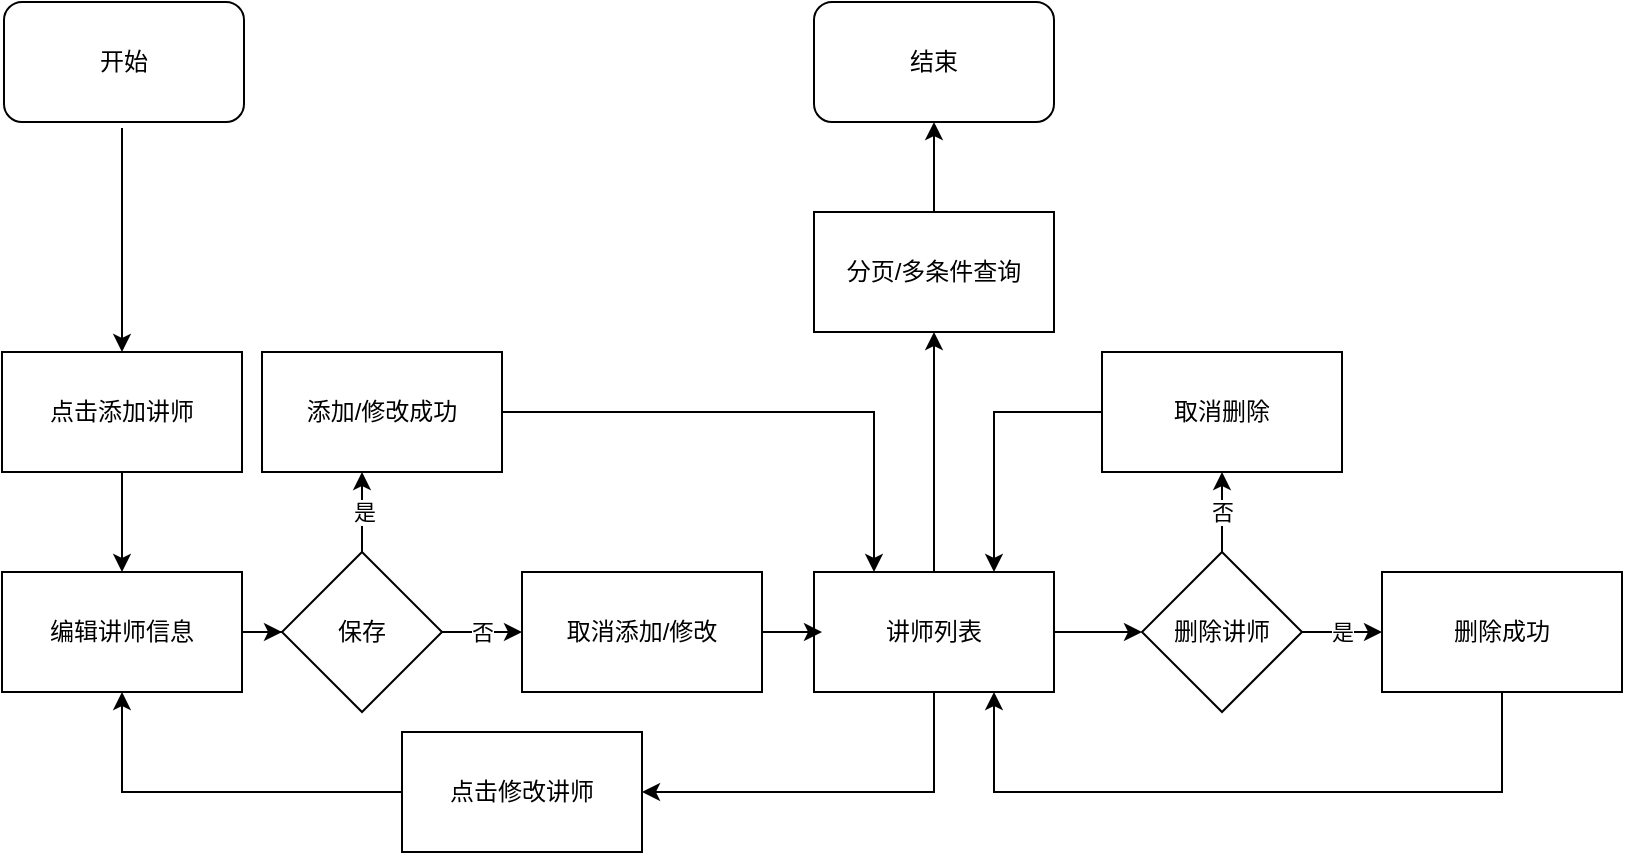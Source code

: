 <mxfile version="14.6.10" type="github" pages="9">
  <diagram id="pEYMlLx5p1jDI1TiJ8Ic" name="teacher management">
    <mxGraphModel dx="868" dy="482" grid="0" gridSize="10" guides="1" tooltips="1" connect="1" arrows="1" fold="1" page="1" pageScale="1" pageWidth="827" pageHeight="1169" math="0" shadow="0">
      <root>
        <mxCell id="0" />
        <mxCell id="1" parent="0" />
        <mxCell id="rcFtB1nDnAv8-7WCDxbc-1" value="开始" style="rounded=1;whiteSpace=wrap;html=1;" parent="1" vertex="1">
          <mxGeometry x="1" y="525" width="120" height="60" as="geometry" />
        </mxCell>
        <mxCell id="rcFtB1nDnAv8-7WCDxbc-2" value="" style="endArrow=classic;html=1;" parent="1" edge="1">
          <mxGeometry width="50" height="50" relative="1" as="geometry">
            <mxPoint x="60" y="588" as="sourcePoint" />
            <mxPoint x="60" y="700" as="targetPoint" />
          </mxGeometry>
        </mxCell>
        <mxCell id="rcFtB1nDnAv8-7WCDxbc-7" value="" style="edgeStyle=orthogonalEdgeStyle;rounded=0;orthogonalLoop=1;jettySize=auto;html=1;" parent="1" source="rcFtB1nDnAv8-7WCDxbc-4" target="rcFtB1nDnAv8-7WCDxbc-6" edge="1">
          <mxGeometry relative="1" as="geometry" />
        </mxCell>
        <mxCell id="rcFtB1nDnAv8-7WCDxbc-4" value="点击添加讲师" style="rounded=0;whiteSpace=wrap;html=1;" parent="1" vertex="1">
          <mxGeometry y="700" width="120" height="60" as="geometry" />
        </mxCell>
        <mxCell id="rcFtB1nDnAv8-7WCDxbc-11" value="" style="edgeStyle=orthogonalEdgeStyle;rounded=0;orthogonalLoop=1;jettySize=auto;html=1;" parent="1" source="rcFtB1nDnAv8-7WCDxbc-6" target="rcFtB1nDnAv8-7WCDxbc-10" edge="1">
          <mxGeometry relative="1" as="geometry" />
        </mxCell>
        <mxCell id="rcFtB1nDnAv8-7WCDxbc-6" value="编辑讲师信息" style="rounded=0;whiteSpace=wrap;html=1;" parent="1" vertex="1">
          <mxGeometry y="810" width="120" height="60" as="geometry" />
        </mxCell>
        <mxCell id="rcFtB1nDnAv8-7WCDxbc-32" value="是" style="edgeStyle=orthogonalEdgeStyle;rounded=0;orthogonalLoop=1;jettySize=auto;html=1;" parent="1" source="rcFtB1nDnAv8-7WCDxbc-10" edge="1">
          <mxGeometry relative="1" as="geometry">
            <mxPoint x="180" y="760" as="targetPoint" />
          </mxGeometry>
        </mxCell>
        <mxCell id="rcFtB1nDnAv8-7WCDxbc-10" value="保存" style="rhombus;whiteSpace=wrap;html=1;rounded=0;" parent="1" vertex="1">
          <mxGeometry x="140" y="800" width="80" height="80" as="geometry" />
        </mxCell>
        <mxCell id="rcFtB1nDnAv8-7WCDxbc-17" value="" style="edgeStyle=orthogonalEdgeStyle;rounded=0;orthogonalLoop=1;jettySize=auto;html=1;" parent="1" source="rcFtB1nDnAv8-7WCDxbc-12" target="rcFtB1nDnAv8-7WCDxbc-16" edge="1">
          <mxGeometry relative="1" as="geometry" />
        </mxCell>
        <mxCell id="rcFtB1nDnAv8-7WCDxbc-26" value="" style="edgeStyle=orthogonalEdgeStyle;rounded=0;orthogonalLoop=1;jettySize=auto;html=1;" parent="1" source="rcFtB1nDnAv8-7WCDxbc-12" target="rcFtB1nDnAv8-7WCDxbc-25" edge="1">
          <mxGeometry relative="1" as="geometry" />
        </mxCell>
        <mxCell id="rcFtB1nDnAv8-7WCDxbc-40" style="edgeStyle=orthogonalEdgeStyle;rounded=0;orthogonalLoop=1;jettySize=auto;html=1;entryX=1;entryY=0.5;entryDx=0;entryDy=0;" parent="1" source="rcFtB1nDnAv8-7WCDxbc-12" target="rcFtB1nDnAv8-7WCDxbc-39" edge="1">
          <mxGeometry relative="1" as="geometry">
            <mxPoint x="430" y="970" as="targetPoint" />
            <Array as="points">
              <mxPoint x="466" y="920" />
            </Array>
          </mxGeometry>
        </mxCell>
        <mxCell id="rcFtB1nDnAv8-7WCDxbc-12" value="讲师列表" style="whiteSpace=wrap;html=1;rounded=0;" parent="1" vertex="1">
          <mxGeometry x="406" y="810" width="120" height="60" as="geometry" />
        </mxCell>
        <mxCell id="rcFtB1nDnAv8-7WCDxbc-19" value="是" style="edgeStyle=orthogonalEdgeStyle;rounded=0;orthogonalLoop=1;jettySize=auto;html=1;" parent="1" source="rcFtB1nDnAv8-7WCDxbc-16" target="rcFtB1nDnAv8-7WCDxbc-18" edge="1">
          <mxGeometry relative="1" as="geometry" />
        </mxCell>
        <mxCell id="rcFtB1nDnAv8-7WCDxbc-21" value="否" style="edgeStyle=orthogonalEdgeStyle;rounded=0;orthogonalLoop=1;jettySize=auto;html=1;" parent="1" source="rcFtB1nDnAv8-7WCDxbc-16" target="rcFtB1nDnAv8-7WCDxbc-20" edge="1">
          <mxGeometry relative="1" as="geometry" />
        </mxCell>
        <mxCell id="rcFtB1nDnAv8-7WCDxbc-16" value="删除讲师" style="rhombus;whiteSpace=wrap;html=1;rounded=0;" parent="1" vertex="1">
          <mxGeometry x="570" y="800" width="80" height="80" as="geometry" />
        </mxCell>
        <mxCell id="rcFtB1nDnAv8-7WCDxbc-24" style="edgeStyle=orthogonalEdgeStyle;rounded=0;orthogonalLoop=1;jettySize=auto;html=1;entryX=0.75;entryY=1;entryDx=0;entryDy=0;" parent="1" source="rcFtB1nDnAv8-7WCDxbc-18" target="rcFtB1nDnAv8-7WCDxbc-12" edge="1">
          <mxGeometry relative="1" as="geometry">
            <mxPoint x="470" y="880" as="targetPoint" />
            <Array as="points">
              <mxPoint x="750" y="920" />
              <mxPoint x="496" y="920" />
            </Array>
          </mxGeometry>
        </mxCell>
        <mxCell id="rcFtB1nDnAv8-7WCDxbc-18" value="删除成功" style="whiteSpace=wrap;html=1;rounded=0;" parent="1" vertex="1">
          <mxGeometry x="690" y="810" width="120" height="60" as="geometry" />
        </mxCell>
        <mxCell id="rcFtB1nDnAv8-7WCDxbc-22" style="edgeStyle=orthogonalEdgeStyle;rounded=0;orthogonalLoop=1;jettySize=auto;html=1;entryX=0.75;entryY=0;entryDx=0;entryDy=0;" parent="1" source="rcFtB1nDnAv8-7WCDxbc-20" target="rcFtB1nDnAv8-7WCDxbc-12" edge="1">
          <mxGeometry relative="1" as="geometry" />
        </mxCell>
        <mxCell id="rcFtB1nDnAv8-7WCDxbc-20" value="取消删除" style="whiteSpace=wrap;html=1;rounded=0;" parent="1" vertex="1">
          <mxGeometry x="550" y="700" width="120" height="60" as="geometry" />
        </mxCell>
        <mxCell id="rcFtB1nDnAv8-7WCDxbc-30" value="" style="edgeStyle=orthogonalEdgeStyle;rounded=0;orthogonalLoop=1;jettySize=auto;html=1;" parent="1" source="rcFtB1nDnAv8-7WCDxbc-25" target="rcFtB1nDnAv8-7WCDxbc-29" edge="1">
          <mxGeometry relative="1" as="geometry" />
        </mxCell>
        <mxCell id="rcFtB1nDnAv8-7WCDxbc-25" value="分页/多条件查询" style="whiteSpace=wrap;html=1;rounded=0;" parent="1" vertex="1">
          <mxGeometry x="406" y="630" width="120" height="60" as="geometry" />
        </mxCell>
        <mxCell id="rcFtB1nDnAv8-7WCDxbc-29" value="结束" style="rounded=1;whiteSpace=wrap;html=1;" parent="1" vertex="1">
          <mxGeometry x="406" y="525" width="120" height="60" as="geometry" />
        </mxCell>
        <mxCell id="rcFtB1nDnAv8-7WCDxbc-33" style="edgeStyle=orthogonalEdgeStyle;rounded=0;orthogonalLoop=1;jettySize=auto;html=1;entryX=0.25;entryY=0;entryDx=0;entryDy=0;" parent="1" source="rcFtB1nDnAv8-7WCDxbc-31" target="rcFtB1nDnAv8-7WCDxbc-12" edge="1">
          <mxGeometry relative="1" as="geometry" />
        </mxCell>
        <mxCell id="rcFtB1nDnAv8-7WCDxbc-31" value="添加/修改成功" style="whiteSpace=wrap;html=1;rounded=0;" parent="1" vertex="1">
          <mxGeometry x="130" y="700" width="120" height="60" as="geometry" />
        </mxCell>
        <mxCell id="rcFtB1nDnAv8-7WCDxbc-36" style="edgeStyle=orthogonalEdgeStyle;rounded=0;orthogonalLoop=1;jettySize=auto;html=1;exitX=1;exitY=0.5;exitDx=0;exitDy=0;" parent="1" source="rcFtB1nDnAv8-7WCDxbc-34" edge="1">
          <mxGeometry relative="1" as="geometry">
            <mxPoint x="410" y="840" as="targetPoint" />
          </mxGeometry>
        </mxCell>
        <mxCell id="rcFtB1nDnAv8-7WCDxbc-34" value="取消添加/修改" style="whiteSpace=wrap;html=1;rounded=0;" parent="1" vertex="1">
          <mxGeometry x="260" y="810" width="120" height="60" as="geometry" />
        </mxCell>
        <mxCell id="rcFtB1nDnAv8-7WCDxbc-35" value="否" style="edgeStyle=orthogonalEdgeStyle;rounded=0;orthogonalLoop=1;jettySize=auto;html=1;entryX=0;entryY=0.5;entryDx=0;entryDy=0;" parent="1" source="rcFtB1nDnAv8-7WCDxbc-10" target="rcFtB1nDnAv8-7WCDxbc-34" edge="1">
          <mxGeometry relative="1" as="geometry">
            <mxPoint x="290" y="840" as="sourcePoint" />
            <mxPoint x="250" y="840" as="targetPoint" />
          </mxGeometry>
        </mxCell>
        <mxCell id="rcFtB1nDnAv8-7WCDxbc-41" style="edgeStyle=orthogonalEdgeStyle;rounded=0;orthogonalLoop=1;jettySize=auto;html=1;entryX=0.5;entryY=1;entryDx=0;entryDy=0;" parent="1" source="rcFtB1nDnAv8-7WCDxbc-39" target="rcFtB1nDnAv8-7WCDxbc-6" edge="1">
          <mxGeometry relative="1" as="geometry">
            <mxPoint x="60" y="920" as="targetPoint" />
          </mxGeometry>
        </mxCell>
        <mxCell id="rcFtB1nDnAv8-7WCDxbc-39" value="点击修改讲师" style="whiteSpace=wrap;html=1;rounded=0;" parent="1" vertex="1">
          <mxGeometry x="200" y="890" width="120" height="60" as="geometry" />
        </mxCell>
      </root>
    </mxGraphModel>
  </diagram>
  <diagram id="50eWPIbbXnT_bjzqXAGm" name="course class">
    <mxGraphModel dx="868" dy="426" grid="0" gridSize="10" guides="1" tooltips="1" connect="1" arrows="1" fold="1" page="1" pageScale="1" pageWidth="827" pageHeight="1169" math="0" shadow="0">
      <root>
        <mxCell id="fg5B-UNSQ8R69AJ-qotZ-0" />
        <mxCell id="fg5B-UNSQ8R69AJ-qotZ-1" parent="fg5B-UNSQ8R69AJ-qotZ-0" />
        <mxCell id="Xbypj3B06ExMRh3zjx1p-0" value="开始" style="rounded=1;whiteSpace=wrap;html=1;" parent="fg5B-UNSQ8R69AJ-qotZ-1" vertex="1">
          <mxGeometry x="1" y="525" width="120" height="60" as="geometry" />
        </mxCell>
        <mxCell id="Xbypj3B06ExMRh3zjx1p-1" value="" style="endArrow=classic;html=1;" parent="fg5B-UNSQ8R69AJ-qotZ-1" edge="1">
          <mxGeometry width="50" height="50" relative="1" as="geometry">
            <mxPoint x="60" y="588" as="sourcePoint" />
            <mxPoint x="60" y="700" as="targetPoint" />
          </mxGeometry>
        </mxCell>
        <mxCell id="Xbypj3B06ExMRh3zjx1p-2" value="" style="edgeStyle=orthogonalEdgeStyle;rounded=0;orthogonalLoop=1;jettySize=auto;html=1;" parent="fg5B-UNSQ8R69AJ-qotZ-1" source="Xbypj3B06ExMRh3zjx1p-3" target="Xbypj3B06ExMRh3zjx1p-5" edge="1">
          <mxGeometry relative="1" as="geometry" />
        </mxCell>
        <mxCell id="Xbypj3B06ExMRh3zjx1p-3" value="点击添加课程分类" style="rounded=0;whiteSpace=wrap;html=1;" parent="fg5B-UNSQ8R69AJ-qotZ-1" vertex="1">
          <mxGeometry y="700" width="120" height="60" as="geometry" />
        </mxCell>
        <mxCell id="Xbypj3B06ExMRh3zjx1p-4" value="" style="edgeStyle=orthogonalEdgeStyle;rounded=0;orthogonalLoop=1;jettySize=auto;html=1;entryX=0;entryY=0.5;entryDx=0;entryDy=0;" parent="fg5B-UNSQ8R69AJ-qotZ-1" source="Xbypj3B06ExMRh3zjx1p-5" target="Xbypj3B06ExMRh3zjx1p-29" edge="1">
          <mxGeometry relative="1" as="geometry">
            <mxPoint x="140" y="720" as="targetPoint" />
          </mxGeometry>
        </mxCell>
        <mxCell id="Xbypj3B06ExMRh3zjx1p-5" value="下载文件模板" style="rounded=0;whiteSpace=wrap;html=1;" parent="fg5B-UNSQ8R69AJ-qotZ-1" vertex="1">
          <mxGeometry y="810" width="120" height="60" as="geometry" />
        </mxCell>
        <mxCell id="Xbypj3B06ExMRh3zjx1p-9" value="" style="edgeStyle=orthogonalEdgeStyle;rounded=0;orthogonalLoop=1;jettySize=auto;html=1;" parent="fg5B-UNSQ8R69AJ-qotZ-1" source="Xbypj3B06ExMRh3zjx1p-11" target="Xbypj3B06ExMRh3zjx1p-20" edge="1">
          <mxGeometry relative="1" as="geometry" />
        </mxCell>
        <mxCell id="Xbypj3B06ExMRh3zjx1p-11" value="课程分类列表" style="whiteSpace=wrap;html=1;rounded=0;" parent="fg5B-UNSQ8R69AJ-qotZ-1" vertex="1">
          <mxGeometry x="461" y="810" width="120" height="60" as="geometry" />
        </mxCell>
        <mxCell id="Xbypj3B06ExMRh3zjx1p-19" value="" style="edgeStyle=orthogonalEdgeStyle;rounded=0;orthogonalLoop=1;jettySize=auto;html=1;" parent="fg5B-UNSQ8R69AJ-qotZ-1" source="Xbypj3B06ExMRh3zjx1p-20" target="Xbypj3B06ExMRh3zjx1p-21" edge="1">
          <mxGeometry relative="1" as="geometry" />
        </mxCell>
        <mxCell id="Xbypj3B06ExMRh3zjx1p-20" value="模糊查询" style="whiteSpace=wrap;html=1;rounded=0;" parent="fg5B-UNSQ8R69AJ-qotZ-1" vertex="1">
          <mxGeometry x="461" y="630" width="120" height="60" as="geometry" />
        </mxCell>
        <mxCell id="Xbypj3B06ExMRh3zjx1p-21" value="结束" style="rounded=1;whiteSpace=wrap;html=1;" parent="fg5B-UNSQ8R69AJ-qotZ-1" vertex="1">
          <mxGeometry x="461" y="525" width="120" height="60" as="geometry" />
        </mxCell>
        <mxCell id="Xbypj3B06ExMRh3zjx1p-31" value="" style="edgeStyle=orthogonalEdgeStyle;rounded=0;orthogonalLoop=1;jettySize=auto;html=1;" parent="fg5B-UNSQ8R69AJ-qotZ-1" source="Xbypj3B06ExMRh3zjx1p-29" target="Xbypj3B06ExMRh3zjx1p-30" edge="1">
          <mxGeometry relative="1" as="geometry" />
        </mxCell>
        <mxCell id="Xbypj3B06ExMRh3zjx1p-29" value="编辑分类文件" style="rounded=0;whiteSpace=wrap;html=1;" parent="fg5B-UNSQ8R69AJ-qotZ-1" vertex="1">
          <mxGeometry x="180" y="700" width="120" height="60" as="geometry" />
        </mxCell>
        <mxCell id="Xbypj3B06ExMRh3zjx1p-33" value="" style="edgeStyle=orthogonalEdgeStyle;rounded=0;orthogonalLoop=1;jettySize=auto;html=1;entryX=0;entryY=0.5;entryDx=0;entryDy=0;" parent="fg5B-UNSQ8R69AJ-qotZ-1" source="Xbypj3B06ExMRh3zjx1p-30" target="Xbypj3B06ExMRh3zjx1p-34" edge="1">
          <mxGeometry relative="1" as="geometry">
            <mxPoint x="320" y="730" as="targetPoint" />
          </mxGeometry>
        </mxCell>
        <mxCell id="Xbypj3B06ExMRh3zjx1p-30" value="上传文件" style="whiteSpace=wrap;html=1;rounded=0;" parent="fg5B-UNSQ8R69AJ-qotZ-1" vertex="1">
          <mxGeometry x="180" y="810" width="120" height="60" as="geometry" />
        </mxCell>
        <mxCell id="Xbypj3B06ExMRh3zjx1p-36" style="edgeStyle=orthogonalEdgeStyle;rounded=0;orthogonalLoop=1;jettySize=auto;html=1;" parent="fg5B-UNSQ8R69AJ-qotZ-1" source="Xbypj3B06ExMRh3zjx1p-34" edge="1">
          <mxGeometry relative="1" as="geometry">
            <mxPoint x="460" y="840" as="targetPoint" />
            <Array as="points">
              <mxPoint x="401" y="840" />
            </Array>
          </mxGeometry>
        </mxCell>
        <mxCell id="Xbypj3B06ExMRh3zjx1p-34" value="上传成功" style="rounded=0;whiteSpace=wrap;html=1;" parent="fg5B-UNSQ8R69AJ-qotZ-1" vertex="1">
          <mxGeometry x="341" y="700" width="120" height="60" as="geometry" />
        </mxCell>
      </root>
    </mxGraphModel>
  </diagram>
  <diagram id="sQwjl8XTC-iCGN2Nql1r" name="course">
    <mxGraphModel dx="868" dy="482" grid="0" gridSize="10" guides="1" tooltips="1" connect="1" arrows="1" fold="1" page="1" pageScale="1" pageWidth="827" pageHeight="1169" math="0" shadow="0">
      <root>
        <mxCell id="sYPzIvVp3rqnLwQWSwXn-0" />
        <mxCell id="sYPzIvVp3rqnLwQWSwXn-1" parent="sYPzIvVp3rqnLwQWSwXn-0" />
        <mxCell id="ES1TiOrC86u8ysvGVSYc-7" style="edgeStyle=orthogonalEdgeStyle;rounded=0;orthogonalLoop=1;jettySize=auto;html=1;exitX=0.5;exitY=1;exitDx=0;exitDy=0;entryX=0.5;entryY=0;entryDx=0;entryDy=0;" parent="sYPzIvVp3rqnLwQWSwXn-1" source="Wzqa_l9AHKyaEWs6Wl3S-0" target="Wzqa_l9AHKyaEWs6Wl3S-3" edge="1">
          <mxGeometry relative="1" as="geometry" />
        </mxCell>
        <mxCell id="Wzqa_l9AHKyaEWs6Wl3S-0" value="开始" style="rounded=1;whiteSpace=wrap;html=1;" parent="sYPzIvVp3rqnLwQWSwXn-1" vertex="1">
          <mxGeometry y="620" width="120" height="60" as="geometry" />
        </mxCell>
        <mxCell id="Wzqa_l9AHKyaEWs6Wl3S-2" value="" style="edgeStyle=orthogonalEdgeStyle;rounded=0;orthogonalLoop=1;jettySize=auto;html=1;" parent="sYPzIvVp3rqnLwQWSwXn-1" source="Wzqa_l9AHKyaEWs6Wl3S-3" target="Wzqa_l9AHKyaEWs6Wl3S-5" edge="1">
          <mxGeometry relative="1" as="geometry" />
        </mxCell>
        <mxCell id="Wzqa_l9AHKyaEWs6Wl3S-3" value="点击添加课程" style="rounded=0;whiteSpace=wrap;html=1;" parent="sYPzIvVp3rqnLwQWSwXn-1" vertex="1">
          <mxGeometry y="700" width="120" height="60" as="geometry" />
        </mxCell>
        <mxCell id="Wzqa_l9AHKyaEWs6Wl3S-4" value="" style="edgeStyle=orthogonalEdgeStyle;rounded=0;orthogonalLoop=1;jettySize=auto;html=1;" parent="sYPzIvVp3rqnLwQWSwXn-1" source="Wzqa_l9AHKyaEWs6Wl3S-5" target="Wzqa_l9AHKyaEWs6Wl3S-7" edge="1">
          <mxGeometry relative="1" as="geometry" />
        </mxCell>
        <mxCell id="Wzqa_l9AHKyaEWs6Wl3S-5" value="编辑基本信息" style="rounded=0;whiteSpace=wrap;html=1;" parent="sYPzIvVp3rqnLwQWSwXn-1" vertex="1">
          <mxGeometry y="810" width="120" height="60" as="geometry" />
        </mxCell>
        <mxCell id="Wzqa_l9AHKyaEWs6Wl3S-30" value="是" style="edgeStyle=orthogonalEdgeStyle;rounded=0;orthogonalLoop=1;jettySize=auto;html=1;" parent="sYPzIvVp3rqnLwQWSwXn-1" source="Wzqa_l9AHKyaEWs6Wl3S-7" target="Wzqa_l9AHKyaEWs6Wl3S-29" edge="1">
          <mxGeometry relative="1" as="geometry" />
        </mxCell>
        <mxCell id="Wzqa_l9AHKyaEWs6Wl3S-40" value="否" style="edgeStyle=orthogonalEdgeStyle;rounded=0;orthogonalLoop=1;jettySize=auto;html=1;" parent="sYPzIvVp3rqnLwQWSwXn-1" source="Wzqa_l9AHKyaEWs6Wl3S-7" target="Wzqa_l9AHKyaEWs6Wl3S-25" edge="1">
          <mxGeometry relative="1" as="geometry" />
        </mxCell>
        <mxCell id="Wzqa_l9AHKyaEWs6Wl3S-7" value="保存" style="rhombus;whiteSpace=wrap;html=1;rounded=0;" parent="sYPzIvVp3rqnLwQWSwXn-1" vertex="1">
          <mxGeometry x="20" y="900" width="80" height="80" as="geometry" />
        </mxCell>
        <mxCell id="Wzqa_l9AHKyaEWs6Wl3S-8" value="" style="edgeStyle=orthogonalEdgeStyle;rounded=0;orthogonalLoop=1;jettySize=auto;html=1;" parent="sYPzIvVp3rqnLwQWSwXn-1" source="Wzqa_l9AHKyaEWs6Wl3S-11" target="Wzqa_l9AHKyaEWs6Wl3S-14" edge="1">
          <mxGeometry relative="1" as="geometry" />
        </mxCell>
        <mxCell id="Wzqa_l9AHKyaEWs6Wl3S-9" value="" style="edgeStyle=orthogonalEdgeStyle;rounded=0;orthogonalLoop=1;jettySize=auto;html=1;" parent="sYPzIvVp3rqnLwQWSwXn-1" source="Wzqa_l9AHKyaEWs6Wl3S-11" target="Wzqa_l9AHKyaEWs6Wl3S-20" edge="1">
          <mxGeometry relative="1" as="geometry" />
        </mxCell>
        <mxCell id="ES1TiOrC86u8ysvGVSYc-2" style="edgeStyle=orthogonalEdgeStyle;rounded=0;orthogonalLoop=1;jettySize=auto;html=1;exitX=0.25;exitY=0;exitDx=0;exitDy=0;entryX=1;entryY=0.5;entryDx=0;entryDy=0;" parent="sYPzIvVp3rqnLwQWSwXn-1" source="Wzqa_l9AHKyaEWs6Wl3S-11" target="ES1TiOrC86u8ysvGVSYc-1" edge="1">
          <mxGeometry relative="1" as="geometry">
            <mxPoint x="180" y="540" as="targetPoint" />
          </mxGeometry>
        </mxCell>
        <mxCell id="ES1TiOrC86u8ysvGVSYc-3" style="edgeStyle=orthogonalEdgeStyle;rounded=0;orthogonalLoop=1;jettySize=auto;html=1;exitX=0;exitY=0.25;exitDx=0;exitDy=0;entryX=0.5;entryY=1;entryDx=0;entryDy=0;" parent="sYPzIvVp3rqnLwQWSwXn-1" source="Wzqa_l9AHKyaEWs6Wl3S-11" target="ES1TiOrC86u8ysvGVSYc-0" edge="1">
          <mxGeometry relative="1" as="geometry">
            <Array as="points">
              <mxPoint x="580" y="780" />
              <mxPoint x="194" y="780" />
            </Array>
          </mxGeometry>
        </mxCell>
        <mxCell id="Wzqa_l9AHKyaEWs6Wl3S-11" value="课程列表" style="whiteSpace=wrap;html=1;rounded=0;" parent="sYPzIvVp3rqnLwQWSwXn-1" vertex="1">
          <mxGeometry x="580" y="810" width="120" height="60" as="geometry" />
        </mxCell>
        <mxCell id="Wzqa_l9AHKyaEWs6Wl3S-12" value="是" style="edgeStyle=orthogonalEdgeStyle;rounded=0;orthogonalLoop=1;jettySize=auto;html=1;" parent="sYPzIvVp3rqnLwQWSwXn-1" source="Wzqa_l9AHKyaEWs6Wl3S-14" target="Wzqa_l9AHKyaEWs6Wl3S-16" edge="1">
          <mxGeometry relative="1" as="geometry" />
        </mxCell>
        <mxCell id="Wzqa_l9AHKyaEWs6Wl3S-13" value="否" style="edgeStyle=orthogonalEdgeStyle;rounded=0;orthogonalLoop=1;jettySize=auto;html=1;" parent="sYPzIvVp3rqnLwQWSwXn-1" source="Wzqa_l9AHKyaEWs6Wl3S-14" target="Wzqa_l9AHKyaEWs6Wl3S-18" edge="1">
          <mxGeometry relative="1" as="geometry" />
        </mxCell>
        <mxCell id="Wzqa_l9AHKyaEWs6Wl3S-14" value="删除课程" style="rhombus;whiteSpace=wrap;html=1;rounded=0;" parent="sYPzIvVp3rqnLwQWSwXn-1" vertex="1">
          <mxGeometry x="730" y="800" width="80" height="80" as="geometry" />
        </mxCell>
        <mxCell id="ES1TiOrC86u8ysvGVSYc-6" style="edgeStyle=orthogonalEdgeStyle;rounded=0;orthogonalLoop=1;jettySize=auto;html=1;entryX=0.5;entryY=1;entryDx=0;entryDy=0;" parent="sYPzIvVp3rqnLwQWSwXn-1" source="Wzqa_l9AHKyaEWs6Wl3S-16" target="Wzqa_l9AHKyaEWs6Wl3S-11" edge="1">
          <mxGeometry relative="1" as="geometry" />
        </mxCell>
        <mxCell id="Wzqa_l9AHKyaEWs6Wl3S-16" value="删除成功" style="whiteSpace=wrap;html=1;rounded=0;" parent="sYPzIvVp3rqnLwQWSwXn-1" vertex="1">
          <mxGeometry x="710" y="930" width="120" height="60" as="geometry" />
        </mxCell>
        <mxCell id="Wzqa_l9AHKyaEWs6Wl3S-17" style="edgeStyle=orthogonalEdgeStyle;rounded=0;orthogonalLoop=1;jettySize=auto;html=1;entryX=0.75;entryY=0;entryDx=0;entryDy=0;" parent="sYPzIvVp3rqnLwQWSwXn-1" source="Wzqa_l9AHKyaEWs6Wl3S-18" target="Wzqa_l9AHKyaEWs6Wl3S-11" edge="1">
          <mxGeometry relative="1" as="geometry" />
        </mxCell>
        <mxCell id="Wzqa_l9AHKyaEWs6Wl3S-18" value="取消删除" style="whiteSpace=wrap;html=1;rounded=0;" parent="sYPzIvVp3rqnLwQWSwXn-1" vertex="1">
          <mxGeometry x="710" y="700" width="120" height="60" as="geometry" />
        </mxCell>
        <mxCell id="Wzqa_l9AHKyaEWs6Wl3S-19" value="" style="edgeStyle=orthogonalEdgeStyle;rounded=0;orthogonalLoop=1;jettySize=auto;html=1;" parent="sYPzIvVp3rqnLwQWSwXn-1" source="Wzqa_l9AHKyaEWs6Wl3S-20" target="Wzqa_l9AHKyaEWs6Wl3S-21" edge="1">
          <mxGeometry relative="1" as="geometry" />
        </mxCell>
        <mxCell id="Wzqa_l9AHKyaEWs6Wl3S-20" value="分页/多条件查询" style="whiteSpace=wrap;html=1;rounded=0;" parent="sYPzIvVp3rqnLwQWSwXn-1" vertex="1">
          <mxGeometry x="580" y="630" width="120" height="60" as="geometry" />
        </mxCell>
        <mxCell id="Wzqa_l9AHKyaEWs6Wl3S-21" value="结束" style="rounded=1;whiteSpace=wrap;html=1;" parent="sYPzIvVp3rqnLwQWSwXn-1" vertex="1">
          <mxGeometry x="390" y="630" width="120" height="60" as="geometry" />
        </mxCell>
        <mxCell id="Wzqa_l9AHKyaEWs6Wl3S-46" style="edgeStyle=orthogonalEdgeStyle;rounded=0;orthogonalLoop=1;jettySize=auto;html=1;" parent="sYPzIvVp3rqnLwQWSwXn-1" source="Wzqa_l9AHKyaEWs6Wl3S-25" edge="1">
          <mxGeometry relative="1" as="geometry">
            <mxPoint x="290" y="1100" as="targetPoint" />
            <Array as="points">
              <mxPoint x="60" y="1100" />
              <mxPoint x="290" y="1100" />
            </Array>
          </mxGeometry>
        </mxCell>
        <mxCell id="Wzqa_l9AHKyaEWs6Wl3S-25" value="取消添加/修改&lt;br&gt;基本信息" style="whiteSpace=wrap;html=1;rounded=0;" parent="sYPzIvVp3rqnLwQWSwXn-1" vertex="1">
          <mxGeometry y="1020" width="120" height="60" as="geometry" />
        </mxCell>
        <mxCell id="Wzqa_l9AHKyaEWs6Wl3S-32" value="" style="edgeStyle=orthogonalEdgeStyle;rounded=0;orthogonalLoop=1;jettySize=auto;html=1;" parent="sYPzIvVp3rqnLwQWSwXn-1" source="Wzqa_l9AHKyaEWs6Wl3S-29" target="Wzqa_l9AHKyaEWs6Wl3S-31" edge="1">
          <mxGeometry relative="1" as="geometry" />
        </mxCell>
        <mxCell id="Wzqa_l9AHKyaEWs6Wl3S-50" value="" style="edgeStyle=orthogonalEdgeStyle;rounded=0;orthogonalLoop=1;jettySize=auto;html=1;" parent="sYPzIvVp3rqnLwQWSwXn-1" source="Wzqa_l9AHKyaEWs6Wl3S-29" target="Wzqa_l9AHKyaEWs6Wl3S-48" edge="1">
          <mxGeometry relative="1" as="geometry" />
        </mxCell>
        <mxCell id="Wzqa_l9AHKyaEWs6Wl3S-29" value="编辑课程大纲" style="rounded=0;whiteSpace=wrap;html=1;" parent="sYPzIvVp3rqnLwQWSwXn-1" vertex="1">
          <mxGeometry x="140" y="910" width="80" height="60" as="geometry" />
        </mxCell>
        <mxCell id="Wzqa_l9AHKyaEWs6Wl3S-34" value="是" style="edgeStyle=orthogonalEdgeStyle;rounded=0;orthogonalLoop=1;jettySize=auto;html=1;" parent="sYPzIvVp3rqnLwQWSwXn-1" source="Wzqa_l9AHKyaEWs6Wl3S-31" target="Wzqa_l9AHKyaEWs6Wl3S-33" edge="1">
          <mxGeometry relative="1" as="geometry" />
        </mxCell>
        <mxCell id="Wzqa_l9AHKyaEWs6Wl3S-42" value="否" style="edgeStyle=orthogonalEdgeStyle;rounded=0;orthogonalLoop=1;jettySize=auto;html=1;" parent="sYPzIvVp3rqnLwQWSwXn-1" source="Wzqa_l9AHKyaEWs6Wl3S-31" target="Wzqa_l9AHKyaEWs6Wl3S-35" edge="1">
          <mxGeometry relative="1" as="geometry" />
        </mxCell>
        <mxCell id="Wzqa_l9AHKyaEWs6Wl3S-31" value="保存" style="rhombus;whiteSpace=wrap;html=1;rounded=0;" parent="sYPzIvVp3rqnLwQWSwXn-1" vertex="1">
          <mxGeometry x="250" y="900" width="80" height="80" as="geometry" />
        </mxCell>
        <mxCell id="Wzqa_l9AHKyaEWs6Wl3S-51" value="" style="edgeStyle=orthogonalEdgeStyle;rounded=0;orthogonalLoop=1;jettySize=auto;html=1;" parent="sYPzIvVp3rqnLwQWSwXn-1" source="Wzqa_l9AHKyaEWs6Wl3S-33" target="Wzqa_l9AHKyaEWs6Wl3S-47" edge="1">
          <mxGeometry relative="1" as="geometry" />
        </mxCell>
        <mxCell id="Wzqa_l9AHKyaEWs6Wl3S-53" style="edgeStyle=orthogonalEdgeStyle;rounded=0;orthogonalLoop=1;jettySize=auto;html=1;exitX=1;exitY=0.5;exitDx=0;exitDy=0;entryX=0;entryY=0.5;entryDx=0;entryDy=0;" parent="sYPzIvVp3rqnLwQWSwXn-1" source="Wzqa_l9AHKyaEWs6Wl3S-33" target="Wzqa_l9AHKyaEWs6Wl3S-38" edge="1">
          <mxGeometry relative="1" as="geometry" />
        </mxCell>
        <mxCell id="Wzqa_l9AHKyaEWs6Wl3S-33" value="课程发布" style="rounded=0;whiteSpace=wrap;html=1;" parent="sYPzIvVp3rqnLwQWSwXn-1" vertex="1">
          <mxGeometry x="370" y="910" width="66" height="60" as="geometry" />
        </mxCell>
        <mxCell id="Wzqa_l9AHKyaEWs6Wl3S-45" style="edgeStyle=orthogonalEdgeStyle;rounded=0;orthogonalLoop=1;jettySize=auto;html=1;exitX=0.5;exitY=1;exitDx=0;exitDy=0;" parent="sYPzIvVp3rqnLwQWSwXn-1" source="Wzqa_l9AHKyaEWs6Wl3S-35" edge="1">
          <mxGeometry relative="1" as="geometry">
            <mxPoint x="510" y="1100" as="targetPoint" />
            <Array as="points">
              <mxPoint x="290" y="1100" />
            </Array>
          </mxGeometry>
        </mxCell>
        <mxCell id="Wzqa_l9AHKyaEWs6Wl3S-35" value="取消添加/修改&lt;br&gt;课程大纲" style="whiteSpace=wrap;html=1;rounded=0;" parent="sYPzIvVp3rqnLwQWSwXn-1" vertex="1">
          <mxGeometry x="230" y="1020" width="120" height="60" as="geometry" />
        </mxCell>
        <mxCell id="Wzqa_l9AHKyaEWs6Wl3S-44" style="edgeStyle=orthogonalEdgeStyle;rounded=0;orthogonalLoop=1;jettySize=auto;html=1;entryX=0.25;entryY=1;entryDx=0;entryDy=0;" parent="sYPzIvVp3rqnLwQWSwXn-1" source="Wzqa_l9AHKyaEWs6Wl3S-37" target="Wzqa_l9AHKyaEWs6Wl3S-11" edge="1">
          <mxGeometry relative="1" as="geometry">
            <Array as="points">
              <mxPoint x="507" y="1100" />
              <mxPoint x="610" y="1100" />
            </Array>
          </mxGeometry>
        </mxCell>
        <mxCell id="Wzqa_l9AHKyaEWs6Wl3S-37" value="取消发布" style="whiteSpace=wrap;html=1;rounded=0;" parent="sYPzIvVp3rqnLwQWSwXn-1" vertex="1">
          <mxGeometry x="447" y="1020" width="120" height="60" as="geometry" />
        </mxCell>
        <mxCell id="Wzqa_l9AHKyaEWs6Wl3S-43" value="否" style="edgeStyle=orthogonalEdgeStyle;rounded=0;orthogonalLoop=1;jettySize=auto;html=1;" parent="sYPzIvVp3rqnLwQWSwXn-1" source="Wzqa_l9AHKyaEWs6Wl3S-38" target="Wzqa_l9AHKyaEWs6Wl3S-37" edge="1">
          <mxGeometry relative="1" as="geometry" />
        </mxCell>
        <mxCell id="Wzqa_l9AHKyaEWs6Wl3S-56" value="是" style="edgeStyle=orthogonalEdgeStyle;rounded=0;orthogonalLoop=1;jettySize=auto;html=1;" parent="sYPzIvVp3rqnLwQWSwXn-1" source="Wzqa_l9AHKyaEWs6Wl3S-38" target="Wzqa_l9AHKyaEWs6Wl3S-55" edge="1">
          <mxGeometry relative="1" as="geometry" />
        </mxCell>
        <mxCell id="Wzqa_l9AHKyaEWs6Wl3S-38" value="发布" style="rhombus;whiteSpace=wrap;html=1;rounded=0;" parent="sYPzIvVp3rqnLwQWSwXn-1" vertex="1">
          <mxGeometry x="467" y="900" width="80" height="80" as="geometry" />
        </mxCell>
        <mxCell id="Wzqa_l9AHKyaEWs6Wl3S-52" style="edgeStyle=orthogonalEdgeStyle;rounded=0;orthogonalLoop=1;jettySize=auto;html=1;entryX=1;entryY=0.25;entryDx=0;entryDy=0;" parent="sYPzIvVp3rqnLwQWSwXn-1" source="Wzqa_l9AHKyaEWs6Wl3S-47" target="Wzqa_l9AHKyaEWs6Wl3S-29" edge="1">
          <mxGeometry relative="1" as="geometry">
            <mxPoint x="240" y="930" as="targetPoint" />
            <Array as="points">
              <mxPoint x="250" y="840" />
              <mxPoint x="250" y="925" />
            </Array>
          </mxGeometry>
        </mxCell>
        <mxCell id="Wzqa_l9AHKyaEWs6Wl3S-47" value="上一步" style="rounded=0;whiteSpace=wrap;html=1;" parent="sYPzIvVp3rqnLwQWSwXn-1" vertex="1">
          <mxGeometry x="370" y="810" width="66" height="60" as="geometry" />
        </mxCell>
        <mxCell id="Wzqa_l9AHKyaEWs6Wl3S-49" style="edgeStyle=orthogonalEdgeStyle;rounded=0;orthogonalLoop=1;jettySize=auto;html=1;exitX=0;exitY=0.5;exitDx=0;exitDy=0;entryX=1;entryY=0.5;entryDx=0;entryDy=0;" parent="sYPzIvVp3rqnLwQWSwXn-1" source="Wzqa_l9AHKyaEWs6Wl3S-48" target="Wzqa_l9AHKyaEWs6Wl3S-5" edge="1">
          <mxGeometry relative="1" as="geometry" />
        </mxCell>
        <mxCell id="Wzqa_l9AHKyaEWs6Wl3S-48" value="上一步" style="rounded=0;whiteSpace=wrap;html=1;" parent="sYPzIvVp3rqnLwQWSwXn-1" vertex="1">
          <mxGeometry x="140" y="810" width="80" height="60" as="geometry" />
        </mxCell>
        <mxCell id="Wzqa_l9AHKyaEWs6Wl3S-57" value="" style="edgeStyle=orthogonalEdgeStyle;rounded=0;orthogonalLoop=1;jettySize=auto;html=1;" parent="sYPzIvVp3rqnLwQWSwXn-1" source="Wzqa_l9AHKyaEWs6Wl3S-55" target="Wzqa_l9AHKyaEWs6Wl3S-11" edge="1">
          <mxGeometry relative="1" as="geometry" />
        </mxCell>
        <mxCell id="Wzqa_l9AHKyaEWs6Wl3S-55" value="发布成功" style="whiteSpace=wrap;html=1;rounded=0;" parent="sYPzIvVp3rqnLwQWSwXn-1" vertex="1">
          <mxGeometry x="470.5" y="810" width="73" height="60" as="geometry" />
        </mxCell>
        <mxCell id="ES1TiOrC86u8ysvGVSYc-4" style="edgeStyle=orthogonalEdgeStyle;rounded=0;orthogonalLoop=1;jettySize=auto;html=1;exitX=0.25;exitY=1;exitDx=0;exitDy=0;entryX=0.75;entryY=0;entryDx=0;entryDy=0;" parent="sYPzIvVp3rqnLwQWSwXn-1" source="ES1TiOrC86u8ysvGVSYc-0" target="Wzqa_l9AHKyaEWs6Wl3S-5" edge="1">
          <mxGeometry relative="1" as="geometry" />
        </mxCell>
        <mxCell id="ES1TiOrC86u8ysvGVSYc-0" value="点击编辑&lt;br&gt;课程基本信息" style="whiteSpace=wrap;html=1;rounded=0;" parent="sYPzIvVp3rqnLwQWSwXn-1" vertex="1">
          <mxGeometry x="147" y="700" width="93" height="60" as="geometry" />
        </mxCell>
        <mxCell id="ES1TiOrC86u8ysvGVSYc-5" style="edgeStyle=orthogonalEdgeStyle;rounded=0;orthogonalLoop=1;jettySize=auto;html=1;" parent="sYPzIvVp3rqnLwQWSwXn-1" source="ES1TiOrC86u8ysvGVSYc-1" edge="1">
          <mxGeometry relative="1" as="geometry">
            <mxPoint x="250" y="840" as="targetPoint" />
          </mxGeometry>
        </mxCell>
        <mxCell id="ES1TiOrC86u8ysvGVSYc-1" value="点击编辑&lt;br&gt;课程大纲" style="whiteSpace=wrap;html=1;rounded=0;" parent="sYPzIvVp3rqnLwQWSwXn-1" vertex="1">
          <mxGeometry x="330" y="700" width="93" height="60" as="geometry" />
        </mxCell>
      </root>
    </mxGraphModel>
  </diagram>
  <diagram id="aq1qLjs_GAr8HjFeDlVH" name="statistic">
    <mxGraphModel dx="868" dy="426" grid="0" gridSize="10" guides="1" tooltips="1" connect="1" arrows="1" fold="1" page="1" pageScale="1" pageWidth="827" pageHeight="1169" math="0" shadow="0">
      <root>
        <mxCell id="u_j0McgdN7RUVTYmdIIV-0" />
        <mxCell id="u_j0McgdN7RUVTYmdIIV-1" parent="u_j0McgdN7RUVTYmdIIV-0" />
        <mxCell id="mRng0BfDveSGGa4OPByb-1" value="" style="edgeStyle=orthogonalEdgeStyle;rounded=0;orthogonalLoop=1;jettySize=auto;html=1;" parent="u_j0McgdN7RUVTYmdIIV-1" source="gT6idGy5ps9zKuxMnwaL-0" target="mRng0BfDveSGGa4OPByb-0" edge="1">
          <mxGeometry relative="1" as="geometry" />
        </mxCell>
        <mxCell id="gT6idGy5ps9zKuxMnwaL-0" value="开始" style="rounded=1;whiteSpace=wrap;html=1;" parent="u_j0McgdN7RUVTYmdIIV-1" vertex="1">
          <mxGeometry x="20" y="520" width="120" height="60" as="geometry" />
        </mxCell>
        <mxCell id="mRng0BfDveSGGa4OPByb-3" value="" style="edgeStyle=orthogonalEdgeStyle;rounded=0;orthogonalLoop=1;jettySize=auto;html=1;entryX=0;entryY=0.5;entryDx=0;entryDy=0;" parent="u_j0McgdN7RUVTYmdIIV-1" source="mRng0BfDveSGGa4OPByb-0" target="SxuJ4l3ldSeC42mpLFyL-0" edge="1">
          <mxGeometry relative="1" as="geometry" />
        </mxCell>
        <mxCell id="mRng0BfDveSGGa4OPByb-0" value="统计分析" style="rounded=0;whiteSpace=wrap;html=1;" parent="u_j0McgdN7RUVTYmdIIV-1" vertex="1">
          <mxGeometry x="20" y="610" width="120" height="60" as="geometry" />
        </mxCell>
        <mxCell id="mRng0BfDveSGGa4OPByb-11" value="" style="edgeStyle=orthogonalEdgeStyle;rounded=0;orthogonalLoop=1;jettySize=auto;html=1;" parent="u_j0McgdN7RUVTYmdIIV-1" source="mRng0BfDveSGGa4OPByb-6" target="mRng0BfDveSGGa4OPByb-10" edge="1">
          <mxGeometry relative="1" as="geometry" />
        </mxCell>
        <mxCell id="mRng0BfDveSGGa4OPByb-6" value="显示图表" style="whiteSpace=wrap;html=1;rounded=0;" parent="u_j0McgdN7RUVTYmdIIV-1" vertex="1">
          <mxGeometry x="410" y="520" width="120" height="60" as="geometry" />
        </mxCell>
        <mxCell id="mRng0BfDveSGGa4OPByb-10" value="结束" style="rounded=1;whiteSpace=wrap;html=1;" parent="u_j0McgdN7RUVTYmdIIV-1" vertex="1">
          <mxGeometry x="210" y="520" width="120" height="60" as="geometry" />
        </mxCell>
        <mxCell id="SxuJ4l3ldSeC42mpLFyL-1" value="否" style="edgeStyle=orthogonalEdgeStyle;rounded=0;orthogonalLoop=1;jettySize=auto;html=1;entryX=0.417;entryY=1;entryDx=0;entryDy=0;entryPerimeter=0;" parent="u_j0McgdN7RUVTYmdIIV-1" source="SxuJ4l3ldSeC42mpLFyL-0" target="mRng0BfDveSGGa4OPByb-0" edge="1">
          <mxGeometry relative="1" as="geometry">
            <Array as="points">
              <mxPoint x="210" y="700" />
              <mxPoint x="70" y="700" />
            </Array>
          </mxGeometry>
        </mxCell>
        <mxCell id="SxuJ4l3ldSeC42mpLFyL-2" value="是" style="edgeStyle=orthogonalEdgeStyle;rounded=0;orthogonalLoop=1;jettySize=auto;html=1;entryX=0;entryY=0.5;entryDx=0;entryDy=0;" parent="u_j0McgdN7RUVTYmdIIV-1" source="SxuJ4l3ldSeC42mpLFyL-0" target="SxuJ4l3ldSeC42mpLFyL-3" edge="1">
          <mxGeometry relative="1" as="geometry">
            <mxPoint x="300" y="640" as="targetPoint" />
          </mxGeometry>
        </mxCell>
        <mxCell id="SxuJ4l3ldSeC42mpLFyL-0" value="&lt;span&gt;生成数据&lt;/span&gt;" style="rhombus;whiteSpace=wrap;html=1;" parent="u_j0McgdN7RUVTYmdIIV-1" vertex="1">
          <mxGeometry x="170" y="600" width="80" height="80" as="geometry" />
        </mxCell>
        <mxCell id="SxuJ4l3ldSeC42mpLFyL-7" value="是" style="edgeStyle=orthogonalEdgeStyle;rounded=0;orthogonalLoop=1;jettySize=auto;html=1;" parent="u_j0McgdN7RUVTYmdIIV-1" source="SxuJ4l3ldSeC42mpLFyL-3" target="SxuJ4l3ldSeC42mpLFyL-6" edge="1">
          <mxGeometry relative="1" as="geometry" />
        </mxCell>
        <mxCell id="SxuJ4l3ldSeC42mpLFyL-8" value="否" style="edgeStyle=orthogonalEdgeStyle;rounded=0;orthogonalLoop=1;jettySize=auto;html=1;exitX=0.5;exitY=1;exitDx=0;exitDy=0;" parent="u_j0McgdN7RUVTYmdIIV-1" source="SxuJ4l3ldSeC42mpLFyL-3" edge="1">
          <mxGeometry relative="1" as="geometry">
            <mxPoint x="210" y="700" as="targetPoint" />
            <Array as="points">
              <mxPoint x="342" y="700" />
            </Array>
          </mxGeometry>
        </mxCell>
        <mxCell id="SxuJ4l3ldSeC42mpLFyL-3" value="&lt;span&gt;选择统计类型&lt;/span&gt;" style="rhombus;whiteSpace=wrap;html=1;" parent="u_j0McgdN7RUVTYmdIIV-1" vertex="1">
          <mxGeometry x="302" y="600" width="80" height="80" as="geometry" />
        </mxCell>
        <mxCell id="SxuJ4l3ldSeC42mpLFyL-9" value="否" style="edgeStyle=orthogonalEdgeStyle;rounded=0;orthogonalLoop=1;jettySize=auto;html=1;exitX=0.5;exitY=1;exitDx=0;exitDy=0;" parent="u_j0McgdN7RUVTYmdIIV-1" source="SxuJ4l3ldSeC42mpLFyL-6" edge="1">
          <mxGeometry relative="1" as="geometry">
            <mxPoint x="340" y="700" as="targetPoint" />
            <Array as="points">
              <mxPoint x="470" y="700" />
            </Array>
          </mxGeometry>
        </mxCell>
        <mxCell id="PTzHzE-pbsIC0TvrSZRb-0" value="是" style="edgeStyle=orthogonalEdgeStyle;rounded=0;orthogonalLoop=1;jettySize=auto;html=1;exitX=1;exitY=0.5;exitDx=0;exitDy=0;entryX=1;entryY=0.5;entryDx=0;entryDy=0;" parent="u_j0McgdN7RUVTYmdIIV-1" source="SxuJ4l3ldSeC42mpLFyL-6" target="mRng0BfDveSGGa4OPByb-6" edge="1">
          <mxGeometry relative="1" as="geometry">
            <Array as="points">
              <mxPoint x="550" y="640" />
              <mxPoint x="550" y="550" />
            </Array>
          </mxGeometry>
        </mxCell>
        <mxCell id="SxuJ4l3ldSeC42mpLFyL-6" value="&lt;span&gt;选择起始日期&lt;/span&gt;" style="rhombus;whiteSpace=wrap;html=1;" parent="u_j0McgdN7RUVTYmdIIV-1" vertex="1">
          <mxGeometry x="430" y="600" width="80" height="80" as="geometry" />
        </mxCell>
      </root>
    </mxGraphModel>
  </diagram>
  <diagram id="DOZfAmChZCszvzT5e3yI" name="order">
    <mxGraphModel dx="868" dy="426" grid="0" gridSize="10" guides="1" tooltips="1" connect="1" arrows="1" fold="1" page="1" pageScale="1" pageWidth="827" pageHeight="1169" math="0" shadow="0">
      <root>
        <mxCell id="0WTrZ2Y-P_tG7Aq3c7rC-0" />
        <mxCell id="0WTrZ2Y-P_tG7Aq3c7rC-1" parent="0WTrZ2Y-P_tG7Aq3c7rC-0" />
        <mxCell id="lVsqQ0HCDYpxcVAt53lG-2" value="" style="edgeStyle=orthogonalEdgeStyle;rounded=0;orthogonalLoop=1;jettySize=auto;html=1;" parent="0WTrZ2Y-P_tG7Aq3c7rC-1" source="T34QOinPIZerN0piphi5-0" target="lVsqQ0HCDYpxcVAt53lG-0" edge="1">
          <mxGeometry relative="1" as="geometry" />
        </mxCell>
        <mxCell id="T34QOinPIZerN0piphi5-0" value="开始" style="rounded=1;whiteSpace=wrap;html=1;" parent="0WTrZ2Y-P_tG7Aq3c7rC-1" vertex="1">
          <mxGeometry x="10" y="230" width="120" height="60" as="geometry" />
        </mxCell>
        <mxCell id="lVsqQ0HCDYpxcVAt53lG-3" value="" style="edgeStyle=orthogonalEdgeStyle;rounded=0;orthogonalLoop=1;jettySize=auto;html=1;" parent="0WTrZ2Y-P_tG7Aq3c7rC-1" source="lVsqQ0HCDYpxcVAt53lG-0" target="lVsqQ0HCDYpxcVAt53lG-1" edge="1">
          <mxGeometry relative="1" as="geometry" />
        </mxCell>
        <mxCell id="lVsqQ0HCDYpxcVAt53lG-0" value="多条件查询" style="rounded=0;whiteSpace=wrap;html=1;" parent="0WTrZ2Y-P_tG7Aq3c7rC-1" vertex="1">
          <mxGeometry x="180" y="230" width="120" height="60" as="geometry" />
        </mxCell>
        <mxCell id="tzhezB29_jtE1YYvn5OU-0" value="" style="edgeStyle=orthogonalEdgeStyle;rounded=0;orthogonalLoop=1;jettySize=auto;html=1;" parent="0WTrZ2Y-P_tG7Aq3c7rC-1" source="lVsqQ0HCDYpxcVAt53lG-1" target="lVsqQ0HCDYpxcVAt53lG-4" edge="1">
          <mxGeometry relative="1" as="geometry" />
        </mxCell>
        <mxCell id="lVsqQ0HCDYpxcVAt53lG-1" value="分页查询" style="rounded=0;whiteSpace=wrap;html=1;" parent="0WTrZ2Y-P_tG7Aq3c7rC-1" vertex="1">
          <mxGeometry x="340" y="230" width="120" height="60" as="geometry" />
        </mxCell>
        <mxCell id="lVsqQ0HCDYpxcVAt53lG-4" value="结束" style="rounded=1;whiteSpace=wrap;html=1;" parent="0WTrZ2Y-P_tG7Aq3c7rC-1" vertex="1">
          <mxGeometry x="340" y="320" width="120" height="60" as="geometry" />
        </mxCell>
        <mxCell id="dihqd3rBwovCmkr5srQV-0" value="" style="edgeStyle=orthogonalEdgeStyle;rounded=0;orthogonalLoop=1;jettySize=auto;html=1;" parent="0WTrZ2Y-P_tG7Aq3c7rC-1" source="dihqd3rBwovCmkr5srQV-1" target="dihqd3rBwovCmkr5srQV-3" edge="1">
          <mxGeometry relative="1" as="geometry" />
        </mxCell>
        <mxCell id="dihqd3rBwovCmkr5srQV-1" value="开始" style="rounded=1;whiteSpace=wrap;html=1;" parent="0WTrZ2Y-P_tG7Aq3c7rC-1" vertex="1">
          <mxGeometry x="59" y="446" width="120" height="60" as="geometry" />
        </mxCell>
        <mxCell id="dihqd3rBwovCmkr5srQV-2" value="" style="edgeStyle=orthogonalEdgeStyle;rounded=0;orthogonalLoop=1;jettySize=auto;html=1;entryX=0;entryY=0.5;entryDx=0;entryDy=0;" parent="0WTrZ2Y-P_tG7Aq3c7rC-1" source="dihqd3rBwovCmkr5srQV-3" target="dihqd3rBwovCmkr5srQV-10" edge="1">
          <mxGeometry relative="1" as="geometry" />
        </mxCell>
        <mxCell id="dihqd3rBwovCmkr5srQV-3" value="订单管理" style="rounded=0;whiteSpace=wrap;html=1;" parent="0WTrZ2Y-P_tG7Aq3c7rC-1" vertex="1">
          <mxGeometry x="59" y="536" width="120" height="60" as="geometry" />
        </mxCell>
        <mxCell id="dihqd3rBwovCmkr5srQV-4" value="" style="edgeStyle=orthogonalEdgeStyle;rounded=0;orthogonalLoop=1;jettySize=auto;html=1;" parent="0WTrZ2Y-P_tG7Aq3c7rC-1" source="dihqd3rBwovCmkr5srQV-5" target="dihqd3rBwovCmkr5srQV-7" edge="1">
          <mxGeometry relative="1" as="geometry" />
        </mxCell>
        <mxCell id="dihqd3rBwovCmkr5srQV-5" value="显示订单列表" style="whiteSpace=wrap;html=1;rounded=0;" parent="0WTrZ2Y-P_tG7Aq3c7rC-1" vertex="1">
          <mxGeometry x="449" y="446" width="120" height="60" as="geometry" />
        </mxCell>
        <mxCell id="dihqd3rBwovCmkr5srQV-7" value="结束" style="rounded=1;whiteSpace=wrap;html=1;" parent="0WTrZ2Y-P_tG7Aq3c7rC-1" vertex="1">
          <mxGeometry x="249" y="446" width="120" height="60" as="geometry" />
        </mxCell>
        <mxCell id="dihqd3rBwovCmkr5srQV-8" value="否" style="edgeStyle=orthogonalEdgeStyle;rounded=0;orthogonalLoop=1;jettySize=auto;html=1;entryX=0.417;entryY=1;entryDx=0;entryDy=0;entryPerimeter=0;" parent="0WTrZ2Y-P_tG7Aq3c7rC-1" source="dihqd3rBwovCmkr5srQV-10" target="dihqd3rBwovCmkr5srQV-3" edge="1">
          <mxGeometry relative="1" as="geometry">
            <Array as="points">
              <mxPoint x="309" y="626" />
              <mxPoint x="109" y="626" />
            </Array>
          </mxGeometry>
        </mxCell>
        <mxCell id="dihqd3rBwovCmkr5srQV-9" value="是" style="edgeStyle=orthogonalEdgeStyle;rounded=0;orthogonalLoop=1;jettySize=auto;html=1;entryX=0;entryY=0.5;entryDx=0;entryDy=0;" parent="0WTrZ2Y-P_tG7Aq3c7rC-1" source="dihqd3rBwovCmkr5srQV-10" target="dihqd3rBwovCmkr5srQV-13" edge="1">
          <mxGeometry relative="1" as="geometry">
            <mxPoint x="339" y="566" as="targetPoint" />
          </mxGeometry>
        </mxCell>
        <mxCell id="dihqd3rBwovCmkr5srQV-10" value="&lt;span&gt;多条件查询&lt;/span&gt;" style="rhombus;whiteSpace=wrap;html=1;" parent="0WTrZ2Y-P_tG7Aq3c7rC-1" vertex="1">
          <mxGeometry x="269" y="526" width="80" height="80" as="geometry" />
        </mxCell>
        <mxCell id="mV4vUR4_I0flYXSKFDfY-0" value="是" style="edgeStyle=orthogonalEdgeStyle;rounded=0;orthogonalLoop=1;jettySize=auto;html=1;exitX=1;exitY=0.5;exitDx=0;exitDy=0;entryX=1;entryY=0.5;entryDx=0;entryDy=0;" parent="0WTrZ2Y-P_tG7Aq3c7rC-1" source="dihqd3rBwovCmkr5srQV-13" target="dihqd3rBwovCmkr5srQV-5" edge="1">
          <mxGeometry relative="1" as="geometry">
            <mxPoint x="599" y="476" as="targetPoint" />
            <Array as="points">
              <mxPoint x="589" y="566" />
              <mxPoint x="589" y="476" />
            </Array>
          </mxGeometry>
        </mxCell>
        <mxCell id="dihqd3rBwovCmkr5srQV-13" value="&lt;span&gt;分页查询&lt;/span&gt;" style="rhombus;whiteSpace=wrap;html=1;" parent="0WTrZ2Y-P_tG7Aq3c7rC-1" vertex="1">
          <mxGeometry x="469" y="526" width="80" height="80" as="geometry" />
        </mxCell>
        <mxCell id="dihqd3rBwovCmkr5srQV-14" value="否" style="edgeStyle=orthogonalEdgeStyle;rounded=0;orthogonalLoop=1;jettySize=auto;html=1;exitX=0.5;exitY=1;exitDx=0;exitDy=0;" parent="0WTrZ2Y-P_tG7Aq3c7rC-1" source="dihqd3rBwovCmkr5srQV-13" edge="1">
          <mxGeometry relative="1" as="geometry">
            <mxPoint x="309" y="626" as="targetPoint" />
            <Array as="points">
              <mxPoint x="509" y="626" />
            </Array>
            <mxPoint x="439" y="606" as="sourcePoint" />
          </mxGeometry>
        </mxCell>
      </root>
    </mxGraphModel>
  </diagram>
  <diagram id="97XsswU_-DgeocITO2Pj" name="Banner">
    <mxGraphModel dx="868" dy="426" grid="0" gridSize="10" guides="1" tooltips="1" connect="1" arrows="1" fold="1" page="1" pageScale="1" pageWidth="827" pageHeight="1169" math="0" shadow="0">
      <root>
        <mxCell id="BcglwCOusgq3lU-pg71D-0" />
        <mxCell id="BcglwCOusgq3lU-pg71D-1" parent="BcglwCOusgq3lU-pg71D-0" />
        <mxCell id="J9QRREAzbtfrnXLE7QDD-0" value="开始" style="rounded=1;whiteSpace=wrap;html=1;" parent="BcglwCOusgq3lU-pg71D-1" vertex="1">
          <mxGeometry x="9" y="525" width="120" height="60" as="geometry" />
        </mxCell>
        <mxCell id="J9QRREAzbtfrnXLE7QDD-1" value="" style="endArrow=classic;html=1;" parent="BcglwCOusgq3lU-pg71D-1" edge="1">
          <mxGeometry width="50" height="50" relative="1" as="geometry">
            <mxPoint x="68" y="588" as="sourcePoint" />
            <mxPoint x="68" y="700" as="targetPoint" />
          </mxGeometry>
        </mxCell>
        <mxCell id="J9QRREAzbtfrnXLE7QDD-2" value="" style="edgeStyle=orthogonalEdgeStyle;rounded=0;orthogonalLoop=1;jettySize=auto;html=1;" parent="BcglwCOusgq3lU-pg71D-1" source="J9QRREAzbtfrnXLE7QDD-3" target="J9QRREAzbtfrnXLE7QDD-5" edge="1">
          <mxGeometry relative="1" as="geometry" />
        </mxCell>
        <mxCell id="J9QRREAzbtfrnXLE7QDD-3" value="点击添加Banner" style="rounded=0;whiteSpace=wrap;html=1;" parent="BcglwCOusgq3lU-pg71D-1" vertex="1">
          <mxGeometry x="8" y="700" width="120" height="60" as="geometry" />
        </mxCell>
        <mxCell id="J9QRREAzbtfrnXLE7QDD-4" value="" style="edgeStyle=orthogonalEdgeStyle;rounded=0;orthogonalLoop=1;jettySize=auto;html=1;" parent="BcglwCOusgq3lU-pg71D-1" source="J9QRREAzbtfrnXLE7QDD-5" target="J9QRREAzbtfrnXLE7QDD-7" edge="1">
          <mxGeometry relative="1" as="geometry" />
        </mxCell>
        <mxCell id="J9QRREAzbtfrnXLE7QDD-5" value="编辑Banner信息" style="rounded=0;whiteSpace=wrap;html=1;" parent="BcglwCOusgq3lU-pg71D-1" vertex="1">
          <mxGeometry x="8" y="810" width="120" height="60" as="geometry" />
        </mxCell>
        <mxCell id="J9QRREAzbtfrnXLE7QDD-6" value="是" style="edgeStyle=orthogonalEdgeStyle;rounded=0;orthogonalLoop=1;jettySize=auto;html=1;" parent="BcglwCOusgq3lU-pg71D-1" source="J9QRREAzbtfrnXLE7QDD-7" edge="1">
          <mxGeometry relative="1" as="geometry">
            <mxPoint x="188" y="760" as="targetPoint" />
          </mxGeometry>
        </mxCell>
        <mxCell id="J9QRREAzbtfrnXLE7QDD-7" value="保存" style="rhombus;whiteSpace=wrap;html=1;rounded=0;" parent="BcglwCOusgq3lU-pg71D-1" vertex="1">
          <mxGeometry x="148" y="800" width="80" height="80" as="geometry" />
        </mxCell>
        <mxCell id="J9QRREAzbtfrnXLE7QDD-8" value="" style="edgeStyle=orthogonalEdgeStyle;rounded=0;orthogonalLoop=1;jettySize=auto;html=1;" parent="BcglwCOusgq3lU-pg71D-1" source="J9QRREAzbtfrnXLE7QDD-11" target="J9QRREAzbtfrnXLE7QDD-14" edge="1">
          <mxGeometry relative="1" as="geometry" />
        </mxCell>
        <mxCell id="J9QRREAzbtfrnXLE7QDD-9" value="" style="edgeStyle=orthogonalEdgeStyle;rounded=0;orthogonalLoop=1;jettySize=auto;html=1;" parent="BcglwCOusgq3lU-pg71D-1" source="J9QRREAzbtfrnXLE7QDD-11" target="J9QRREAzbtfrnXLE7QDD-20" edge="1">
          <mxGeometry relative="1" as="geometry" />
        </mxCell>
        <mxCell id="J9QRREAzbtfrnXLE7QDD-10" style="edgeStyle=orthogonalEdgeStyle;rounded=0;orthogonalLoop=1;jettySize=auto;html=1;entryX=1;entryY=0.5;entryDx=0;entryDy=0;" parent="BcglwCOusgq3lU-pg71D-1" source="J9QRREAzbtfrnXLE7QDD-11" target="J9QRREAzbtfrnXLE7QDD-28" edge="1">
          <mxGeometry relative="1" as="geometry">
            <mxPoint x="438" y="970" as="targetPoint" />
            <Array as="points">
              <mxPoint x="474" y="920" />
            </Array>
          </mxGeometry>
        </mxCell>
        <mxCell id="J9QRREAzbtfrnXLE7QDD-11" value="Banner列表" style="whiteSpace=wrap;html=1;rounded=0;" parent="BcglwCOusgq3lU-pg71D-1" vertex="1">
          <mxGeometry x="414" y="810" width="120" height="60" as="geometry" />
        </mxCell>
        <mxCell id="J9QRREAzbtfrnXLE7QDD-12" value="是" style="edgeStyle=orthogonalEdgeStyle;rounded=0;orthogonalLoop=1;jettySize=auto;html=1;" parent="BcglwCOusgq3lU-pg71D-1" source="J9QRREAzbtfrnXLE7QDD-14" target="J9QRREAzbtfrnXLE7QDD-16" edge="1">
          <mxGeometry relative="1" as="geometry" />
        </mxCell>
        <mxCell id="J9QRREAzbtfrnXLE7QDD-13" value="否" style="edgeStyle=orthogonalEdgeStyle;rounded=0;orthogonalLoop=1;jettySize=auto;html=1;" parent="BcglwCOusgq3lU-pg71D-1" source="J9QRREAzbtfrnXLE7QDD-14" target="J9QRREAzbtfrnXLE7QDD-18" edge="1">
          <mxGeometry relative="1" as="geometry" />
        </mxCell>
        <mxCell id="J9QRREAzbtfrnXLE7QDD-14" value="删除Banner" style="rhombus;whiteSpace=wrap;html=1;rounded=0;" parent="BcglwCOusgq3lU-pg71D-1" vertex="1">
          <mxGeometry x="578" y="800" width="80" height="80" as="geometry" />
        </mxCell>
        <mxCell id="J9QRREAzbtfrnXLE7QDD-15" style="edgeStyle=orthogonalEdgeStyle;rounded=0;orthogonalLoop=1;jettySize=auto;html=1;entryX=0.75;entryY=1;entryDx=0;entryDy=0;" parent="BcglwCOusgq3lU-pg71D-1" source="J9QRREAzbtfrnXLE7QDD-16" target="J9QRREAzbtfrnXLE7QDD-11" edge="1">
          <mxGeometry relative="1" as="geometry">
            <mxPoint x="478" y="880" as="targetPoint" />
            <Array as="points">
              <mxPoint x="758" y="920" />
              <mxPoint x="504" y="920" />
            </Array>
          </mxGeometry>
        </mxCell>
        <mxCell id="J9QRREAzbtfrnXLE7QDD-16" value="删除成功" style="whiteSpace=wrap;html=1;rounded=0;" parent="BcglwCOusgq3lU-pg71D-1" vertex="1">
          <mxGeometry x="698" y="810" width="120" height="60" as="geometry" />
        </mxCell>
        <mxCell id="J9QRREAzbtfrnXLE7QDD-17" style="edgeStyle=orthogonalEdgeStyle;rounded=0;orthogonalLoop=1;jettySize=auto;html=1;entryX=0.75;entryY=0;entryDx=0;entryDy=0;" parent="BcglwCOusgq3lU-pg71D-1" source="J9QRREAzbtfrnXLE7QDD-18" target="J9QRREAzbtfrnXLE7QDD-11" edge="1">
          <mxGeometry relative="1" as="geometry" />
        </mxCell>
        <mxCell id="J9QRREAzbtfrnXLE7QDD-18" value="取消删除" style="whiteSpace=wrap;html=1;rounded=0;" parent="BcglwCOusgq3lU-pg71D-1" vertex="1">
          <mxGeometry x="558" y="700" width="120" height="60" as="geometry" />
        </mxCell>
        <mxCell id="J9QRREAzbtfrnXLE7QDD-19" value="" style="edgeStyle=orthogonalEdgeStyle;rounded=0;orthogonalLoop=1;jettySize=auto;html=1;" parent="BcglwCOusgq3lU-pg71D-1" source="J9QRREAzbtfrnXLE7QDD-20" target="J9QRREAzbtfrnXLE7QDD-21" edge="1">
          <mxGeometry relative="1" as="geometry" />
        </mxCell>
        <mxCell id="J9QRREAzbtfrnXLE7QDD-20" value="分页查询" style="whiteSpace=wrap;html=1;rounded=0;" parent="BcglwCOusgq3lU-pg71D-1" vertex="1">
          <mxGeometry x="414" y="630" width="120" height="60" as="geometry" />
        </mxCell>
        <mxCell id="J9QRREAzbtfrnXLE7QDD-21" value="结束" style="rounded=1;whiteSpace=wrap;html=1;" parent="BcglwCOusgq3lU-pg71D-1" vertex="1">
          <mxGeometry x="414" y="525" width="120" height="60" as="geometry" />
        </mxCell>
        <mxCell id="J9QRREAzbtfrnXLE7QDD-22" style="edgeStyle=orthogonalEdgeStyle;rounded=0;orthogonalLoop=1;jettySize=auto;html=1;entryX=0.25;entryY=0;entryDx=0;entryDy=0;" parent="BcglwCOusgq3lU-pg71D-1" source="J9QRREAzbtfrnXLE7QDD-23" target="J9QRREAzbtfrnXLE7QDD-11" edge="1">
          <mxGeometry relative="1" as="geometry" />
        </mxCell>
        <mxCell id="J9QRREAzbtfrnXLE7QDD-23" value="添加/修改成功" style="whiteSpace=wrap;html=1;rounded=0;" parent="BcglwCOusgq3lU-pg71D-1" vertex="1">
          <mxGeometry x="138" y="700" width="120" height="60" as="geometry" />
        </mxCell>
        <mxCell id="J9QRREAzbtfrnXLE7QDD-24" style="edgeStyle=orthogonalEdgeStyle;rounded=0;orthogonalLoop=1;jettySize=auto;html=1;exitX=1;exitY=0.5;exitDx=0;exitDy=0;" parent="BcglwCOusgq3lU-pg71D-1" source="J9QRREAzbtfrnXLE7QDD-25" edge="1">
          <mxGeometry relative="1" as="geometry">
            <mxPoint x="418" y="840" as="targetPoint" />
          </mxGeometry>
        </mxCell>
        <mxCell id="J9QRREAzbtfrnXLE7QDD-25" value="取消添加/修改" style="whiteSpace=wrap;html=1;rounded=0;" parent="BcglwCOusgq3lU-pg71D-1" vertex="1">
          <mxGeometry x="268" y="810" width="120" height="60" as="geometry" />
        </mxCell>
        <mxCell id="J9QRREAzbtfrnXLE7QDD-26" value="否" style="edgeStyle=orthogonalEdgeStyle;rounded=0;orthogonalLoop=1;jettySize=auto;html=1;entryX=0;entryY=0.5;entryDx=0;entryDy=0;" parent="BcglwCOusgq3lU-pg71D-1" source="J9QRREAzbtfrnXLE7QDD-7" target="J9QRREAzbtfrnXLE7QDD-25" edge="1">
          <mxGeometry relative="1" as="geometry">
            <mxPoint x="298" y="840" as="sourcePoint" />
            <mxPoint x="258" y="840" as="targetPoint" />
          </mxGeometry>
        </mxCell>
        <mxCell id="J9QRREAzbtfrnXLE7QDD-27" style="edgeStyle=orthogonalEdgeStyle;rounded=0;orthogonalLoop=1;jettySize=auto;html=1;entryX=0.5;entryY=1;entryDx=0;entryDy=0;" parent="BcglwCOusgq3lU-pg71D-1" source="J9QRREAzbtfrnXLE7QDD-28" target="J9QRREAzbtfrnXLE7QDD-5" edge="1">
          <mxGeometry relative="1" as="geometry">
            <mxPoint x="68" y="920" as="targetPoint" />
          </mxGeometry>
        </mxCell>
        <mxCell id="J9QRREAzbtfrnXLE7QDD-28" value="点击修改Banner" style="whiteSpace=wrap;html=1;rounded=0;" parent="BcglwCOusgq3lU-pg71D-1" vertex="1">
          <mxGeometry x="208" y="890" width="120" height="60" as="geometry" />
        </mxCell>
      </root>
    </mxGraphModel>
  </diagram>
  <diagram id="dxR2vV8RaXJM0IvQhFxH" name="acl">
    <mxGraphModel dx="868" dy="426" grid="0" gridSize="10" guides="1" tooltips="1" connect="1" arrows="1" fold="1" page="1" pageScale="1" pageWidth="827" pageHeight="1169" math="0" shadow="0">
      <root>
        <mxCell id="aWEbkuO0oUN9InwjxX_z-0" />
        <mxCell id="aWEbkuO0oUN9InwjxX_z-1" parent="aWEbkuO0oUN9InwjxX_z-0" />
        <mxCell id="aPOl3zG8PnY79JBc-QtF-0" value="开始" style="rounded=1;whiteSpace=wrap;html=1;" parent="aWEbkuO0oUN9InwjxX_z-1" vertex="1">
          <mxGeometry x="9" y="525" width="120" height="60" as="geometry" />
        </mxCell>
        <mxCell id="aPOl3zG8PnY79JBc-QtF-1" value="" style="endArrow=classic;html=1;" parent="aWEbkuO0oUN9InwjxX_z-1" edge="1">
          <mxGeometry width="50" height="50" relative="1" as="geometry">
            <mxPoint x="68" y="588" as="sourcePoint" />
            <mxPoint x="68" y="700" as="targetPoint" />
          </mxGeometry>
        </mxCell>
        <mxCell id="aPOl3zG8PnY79JBc-QtF-2" value="" style="edgeStyle=orthogonalEdgeStyle;rounded=0;orthogonalLoop=1;jettySize=auto;html=1;" parent="aWEbkuO0oUN9InwjxX_z-1" source="aPOl3zG8PnY79JBc-QtF-3" target="aPOl3zG8PnY79JBc-QtF-5" edge="1">
          <mxGeometry relative="1" as="geometry" />
        </mxCell>
        <mxCell id="aPOl3zG8PnY79JBc-QtF-3" value="点击添加菜单" style="rounded=0;whiteSpace=wrap;html=1;" parent="aWEbkuO0oUN9InwjxX_z-1" vertex="1">
          <mxGeometry x="8" y="700" width="120" height="60" as="geometry" />
        </mxCell>
        <mxCell id="aPOl3zG8PnY79JBc-QtF-4" value="" style="edgeStyle=orthogonalEdgeStyle;rounded=0;orthogonalLoop=1;jettySize=auto;html=1;" parent="aWEbkuO0oUN9InwjxX_z-1" source="aPOl3zG8PnY79JBc-QtF-5" target="aPOl3zG8PnY79JBc-QtF-7" edge="1">
          <mxGeometry relative="1" as="geometry" />
        </mxCell>
        <mxCell id="aPOl3zG8PnY79JBc-QtF-5" value="编辑菜单信息" style="rounded=0;whiteSpace=wrap;html=1;" parent="aWEbkuO0oUN9InwjxX_z-1" vertex="1">
          <mxGeometry x="8" y="810" width="120" height="60" as="geometry" />
        </mxCell>
        <mxCell id="aPOl3zG8PnY79JBc-QtF-6" value="是" style="edgeStyle=orthogonalEdgeStyle;rounded=0;orthogonalLoop=1;jettySize=auto;html=1;" parent="aWEbkuO0oUN9InwjxX_z-1" source="aPOl3zG8PnY79JBc-QtF-7" edge="1">
          <mxGeometry relative="1" as="geometry">
            <mxPoint x="188" y="760" as="targetPoint" />
          </mxGeometry>
        </mxCell>
        <mxCell id="aPOl3zG8PnY79JBc-QtF-7" value="保存" style="rhombus;whiteSpace=wrap;html=1;rounded=0;" parent="aWEbkuO0oUN9InwjxX_z-1" vertex="1">
          <mxGeometry x="148" y="800" width="80" height="80" as="geometry" />
        </mxCell>
        <mxCell id="aPOl3zG8PnY79JBc-QtF-8" value="" style="edgeStyle=orthogonalEdgeStyle;rounded=0;orthogonalLoop=1;jettySize=auto;html=1;" parent="aWEbkuO0oUN9InwjxX_z-1" source="aPOl3zG8PnY79JBc-QtF-11" target="aPOl3zG8PnY79JBc-QtF-14" edge="1">
          <mxGeometry relative="1" as="geometry" />
        </mxCell>
        <mxCell id="aPOl3zG8PnY79JBc-QtF-9" value="" style="edgeStyle=orthogonalEdgeStyle;rounded=0;orthogonalLoop=1;jettySize=auto;html=1;" parent="aWEbkuO0oUN9InwjxX_z-1" source="aPOl3zG8PnY79JBc-QtF-11" target="aPOl3zG8PnY79JBc-QtF-20" edge="1">
          <mxGeometry relative="1" as="geometry" />
        </mxCell>
        <mxCell id="aPOl3zG8PnY79JBc-QtF-10" style="edgeStyle=orthogonalEdgeStyle;rounded=0;orthogonalLoop=1;jettySize=auto;html=1;entryX=1;entryY=0.5;entryDx=0;entryDy=0;" parent="aWEbkuO0oUN9InwjxX_z-1" source="aPOl3zG8PnY79JBc-QtF-11" target="aPOl3zG8PnY79JBc-QtF-28" edge="1">
          <mxGeometry relative="1" as="geometry">
            <mxPoint x="438" y="970" as="targetPoint" />
            <Array as="points">
              <mxPoint x="474" y="920" />
            </Array>
          </mxGeometry>
        </mxCell>
        <mxCell id="aPOl3zG8PnY79JBc-QtF-30" style="edgeStyle=orthogonalEdgeStyle;rounded=0;orthogonalLoop=1;jettySize=auto;html=1;exitX=0.25;exitY=0;exitDx=0;exitDy=0;entryX=1;entryY=0.5;entryDx=0;entryDy=0;" parent="aWEbkuO0oUN9InwjxX_z-1" source="aPOl3zG8PnY79JBc-QtF-11" target="aPOl3zG8PnY79JBc-QtF-31" edge="1">
          <mxGeometry relative="1" as="geometry">
            <mxPoint x="168" y="560" as="targetPoint" />
            <Array as="points">
              <mxPoint x="444" y="700" />
              <mxPoint x="348" y="700" />
              <mxPoint x="348" y="660" />
            </Array>
          </mxGeometry>
        </mxCell>
        <mxCell id="aPOl3zG8PnY79JBc-QtF-11" value="菜单列表" style="whiteSpace=wrap;html=1;rounded=0;" parent="aWEbkuO0oUN9InwjxX_z-1" vertex="1">
          <mxGeometry x="414" y="810" width="120" height="60" as="geometry" />
        </mxCell>
        <mxCell id="aPOl3zG8PnY79JBc-QtF-12" value="是" style="edgeStyle=orthogonalEdgeStyle;rounded=0;orthogonalLoop=1;jettySize=auto;html=1;" parent="aWEbkuO0oUN9InwjxX_z-1" source="aPOl3zG8PnY79JBc-QtF-14" target="aPOl3zG8PnY79JBc-QtF-16" edge="1">
          <mxGeometry relative="1" as="geometry" />
        </mxCell>
        <mxCell id="aPOl3zG8PnY79JBc-QtF-13" value="否" style="edgeStyle=orthogonalEdgeStyle;rounded=0;orthogonalLoop=1;jettySize=auto;html=1;" parent="aWEbkuO0oUN9InwjxX_z-1" source="aPOl3zG8PnY79JBc-QtF-14" target="aPOl3zG8PnY79JBc-QtF-18" edge="1">
          <mxGeometry relative="1" as="geometry" />
        </mxCell>
        <mxCell id="aPOl3zG8PnY79JBc-QtF-14" value="删除菜单" style="rhombus;whiteSpace=wrap;html=1;rounded=0;" parent="aWEbkuO0oUN9InwjxX_z-1" vertex="1">
          <mxGeometry x="578" y="800" width="80" height="80" as="geometry" />
        </mxCell>
        <mxCell id="aPOl3zG8PnY79JBc-QtF-15" style="edgeStyle=orthogonalEdgeStyle;rounded=0;orthogonalLoop=1;jettySize=auto;html=1;entryX=0.75;entryY=1;entryDx=0;entryDy=0;" parent="aWEbkuO0oUN9InwjxX_z-1" source="aPOl3zG8PnY79JBc-QtF-16" target="aPOl3zG8PnY79JBc-QtF-11" edge="1">
          <mxGeometry relative="1" as="geometry">
            <mxPoint x="478" y="880" as="targetPoint" />
            <Array as="points">
              <mxPoint x="758" y="920" />
              <mxPoint x="504" y="920" />
            </Array>
          </mxGeometry>
        </mxCell>
        <mxCell id="aPOl3zG8PnY79JBc-QtF-16" value="删除成功" style="whiteSpace=wrap;html=1;rounded=0;" parent="aWEbkuO0oUN9InwjxX_z-1" vertex="1">
          <mxGeometry x="698" y="810" width="120" height="60" as="geometry" />
        </mxCell>
        <mxCell id="aPOl3zG8PnY79JBc-QtF-17" style="edgeStyle=orthogonalEdgeStyle;rounded=0;orthogonalLoop=1;jettySize=auto;html=1;entryX=0.75;entryY=0;entryDx=0;entryDy=0;" parent="aWEbkuO0oUN9InwjxX_z-1" source="aPOl3zG8PnY79JBc-QtF-18" target="aPOl3zG8PnY79JBc-QtF-11" edge="1">
          <mxGeometry relative="1" as="geometry" />
        </mxCell>
        <mxCell id="aPOl3zG8PnY79JBc-QtF-18" value="取消删除" style="whiteSpace=wrap;html=1;rounded=0;" parent="aWEbkuO0oUN9InwjxX_z-1" vertex="1">
          <mxGeometry x="558" y="700" width="120" height="60" as="geometry" />
        </mxCell>
        <mxCell id="aPOl3zG8PnY79JBc-QtF-19" value="" style="edgeStyle=orthogonalEdgeStyle;rounded=0;orthogonalLoop=1;jettySize=auto;html=1;" parent="aWEbkuO0oUN9InwjxX_z-1" source="aPOl3zG8PnY79JBc-QtF-20" target="aPOl3zG8PnY79JBc-QtF-21" edge="1">
          <mxGeometry relative="1" as="geometry" />
        </mxCell>
        <mxCell id="aPOl3zG8PnY79JBc-QtF-20" value="模糊查询" style="whiteSpace=wrap;html=1;rounded=0;" parent="aWEbkuO0oUN9InwjxX_z-1" vertex="1">
          <mxGeometry x="414" y="630" width="120" height="60" as="geometry" />
        </mxCell>
        <mxCell id="aPOl3zG8PnY79JBc-QtF-21" value="结束" style="rounded=1;whiteSpace=wrap;html=1;" parent="aWEbkuO0oUN9InwjxX_z-1" vertex="1">
          <mxGeometry x="414" y="525" width="120" height="60" as="geometry" />
        </mxCell>
        <mxCell id="aPOl3zG8PnY79JBc-QtF-22" style="edgeStyle=orthogonalEdgeStyle;rounded=0;orthogonalLoop=1;jettySize=auto;html=1;entryX=0;entryY=0.25;entryDx=0;entryDy=0;" parent="aWEbkuO0oUN9InwjxX_z-1" source="aPOl3zG8PnY79JBc-QtF-23" target="aPOl3zG8PnY79JBc-QtF-11" edge="1">
          <mxGeometry relative="1" as="geometry">
            <mxPoint x="408" y="830" as="targetPoint" />
            <Array as="points">
              <mxPoint x="398" y="730" />
              <mxPoint x="398" y="825" />
            </Array>
          </mxGeometry>
        </mxCell>
        <mxCell id="aPOl3zG8PnY79JBc-QtF-23" value="添加/修改成功" style="whiteSpace=wrap;html=1;rounded=0;" parent="aWEbkuO0oUN9InwjxX_z-1" vertex="1">
          <mxGeometry x="138" y="700" width="120" height="60" as="geometry" />
        </mxCell>
        <mxCell id="aPOl3zG8PnY79JBc-QtF-24" style="edgeStyle=orthogonalEdgeStyle;rounded=0;orthogonalLoop=1;jettySize=auto;html=1;exitX=1;exitY=0.5;exitDx=0;exitDy=0;" parent="aWEbkuO0oUN9InwjxX_z-1" source="aPOl3zG8PnY79JBc-QtF-25" edge="1">
          <mxGeometry relative="1" as="geometry">
            <mxPoint x="418" y="840" as="targetPoint" />
          </mxGeometry>
        </mxCell>
        <mxCell id="aPOl3zG8PnY79JBc-QtF-25" value="取消添加/修改" style="whiteSpace=wrap;html=1;rounded=0;" parent="aWEbkuO0oUN9InwjxX_z-1" vertex="1">
          <mxGeometry x="268" y="810" width="120" height="60" as="geometry" />
        </mxCell>
        <mxCell id="aPOl3zG8PnY79JBc-QtF-26" value="否" style="edgeStyle=orthogonalEdgeStyle;rounded=0;orthogonalLoop=1;jettySize=auto;html=1;entryX=0;entryY=0.5;entryDx=0;entryDy=0;" parent="aWEbkuO0oUN9InwjxX_z-1" source="aPOl3zG8PnY79JBc-QtF-7" target="aPOl3zG8PnY79JBc-QtF-25" edge="1">
          <mxGeometry relative="1" as="geometry">
            <mxPoint x="298" y="840" as="sourcePoint" />
            <mxPoint x="258" y="840" as="targetPoint" />
          </mxGeometry>
        </mxCell>
        <mxCell id="aPOl3zG8PnY79JBc-QtF-27" style="edgeStyle=orthogonalEdgeStyle;rounded=0;orthogonalLoop=1;jettySize=auto;html=1;entryX=0.5;entryY=1;entryDx=0;entryDy=0;" parent="aWEbkuO0oUN9InwjxX_z-1" source="aPOl3zG8PnY79JBc-QtF-28" target="aPOl3zG8PnY79JBc-QtF-5" edge="1">
          <mxGeometry relative="1" as="geometry">
            <mxPoint x="68" y="920" as="targetPoint" />
          </mxGeometry>
        </mxCell>
        <mxCell id="aPOl3zG8PnY79JBc-QtF-28" value="点击修改菜单" style="whiteSpace=wrap;html=1;rounded=0;" parent="aWEbkuO0oUN9InwjxX_z-1" vertex="1">
          <mxGeometry x="208" y="890" width="120" height="60" as="geometry" />
        </mxCell>
        <mxCell id="aPOl3zG8PnY79JBc-QtF-32" style="edgeStyle=orthogonalEdgeStyle;rounded=0;orthogonalLoop=1;jettySize=auto;html=1;entryX=0.75;entryY=0;entryDx=0;entryDy=0;" parent="aWEbkuO0oUN9InwjxX_z-1" source="aPOl3zG8PnY79JBc-QtF-31" target="aPOl3zG8PnY79JBc-QtF-3" edge="1">
          <mxGeometry relative="1" as="geometry" />
        </mxCell>
        <mxCell id="aPOl3zG8PnY79JBc-QtF-31" value="点击添加子菜单" style="whiteSpace=wrap;html=1;rounded=0;" parent="aWEbkuO0oUN9InwjxX_z-1" vertex="1">
          <mxGeometry x="158" y="630" width="120" height="60" as="geometry" />
        </mxCell>
      </root>
    </mxGraphModel>
  </diagram>
  <diagram id="7Fi5w5VjO_oRfPbWWe2o" name="role">
    <mxGraphModel dx="868" dy="426" grid="0" gridSize="10" guides="1" tooltips="1" connect="1" arrows="1" fold="1" page="1" pageScale="1" pageWidth="827" pageHeight="1169" math="0" shadow="0">
      <root>
        <mxCell id="eifwbLDDY7XdTb2zOOH7-0" />
        <mxCell id="eifwbLDDY7XdTb2zOOH7-1" parent="eifwbLDDY7XdTb2zOOH7-0" />
        <mxCell id="fn1y3LH1AuA-GeYex6Y1-0" value="开始" style="rounded=1;whiteSpace=wrap;html=1;" parent="eifwbLDDY7XdTb2zOOH7-1" vertex="1">
          <mxGeometry x="8" y="525" width="120" height="60" as="geometry" />
        </mxCell>
        <mxCell id="fn1y3LH1AuA-GeYex6Y1-1" value="" style="endArrow=classic;html=1;" parent="eifwbLDDY7XdTb2zOOH7-1" edge="1">
          <mxGeometry width="50" height="50" relative="1" as="geometry">
            <mxPoint x="67" y="588" as="sourcePoint" />
            <mxPoint x="67" y="700" as="targetPoint" />
          </mxGeometry>
        </mxCell>
        <mxCell id="fn1y3LH1AuA-GeYex6Y1-2" value="" style="edgeStyle=orthogonalEdgeStyle;rounded=0;orthogonalLoop=1;jettySize=auto;html=1;" parent="eifwbLDDY7XdTb2zOOH7-1" source="fn1y3LH1AuA-GeYex6Y1-3" target="fn1y3LH1AuA-GeYex6Y1-5" edge="1">
          <mxGeometry relative="1" as="geometry" />
        </mxCell>
        <mxCell id="fn1y3LH1AuA-GeYex6Y1-3" value="点击添加角色" style="rounded=0;whiteSpace=wrap;html=1;" parent="eifwbLDDY7XdTb2zOOH7-1" vertex="1">
          <mxGeometry x="7" y="700" width="120" height="60" as="geometry" />
        </mxCell>
        <mxCell id="fn1y3LH1AuA-GeYex6Y1-4" value="" style="edgeStyle=orthogonalEdgeStyle;rounded=0;orthogonalLoop=1;jettySize=auto;html=1;" parent="eifwbLDDY7XdTb2zOOH7-1" source="fn1y3LH1AuA-GeYex6Y1-5" target="fn1y3LH1AuA-GeYex6Y1-7" edge="1">
          <mxGeometry relative="1" as="geometry" />
        </mxCell>
        <mxCell id="fn1y3LH1AuA-GeYex6Y1-5" value="分配菜单权限" style="rounded=0;whiteSpace=wrap;html=1;" parent="eifwbLDDY7XdTb2zOOH7-1" vertex="1">
          <mxGeometry x="7" y="810" width="120" height="60" as="geometry" />
        </mxCell>
        <mxCell id="fn1y3LH1AuA-GeYex6Y1-6" value="是" style="edgeStyle=orthogonalEdgeStyle;rounded=0;orthogonalLoop=1;jettySize=auto;html=1;" parent="eifwbLDDY7XdTb2zOOH7-1" source="fn1y3LH1AuA-GeYex6Y1-7" edge="1">
          <mxGeometry relative="1" as="geometry">
            <mxPoint x="187" y="760" as="targetPoint" />
          </mxGeometry>
        </mxCell>
        <mxCell id="fn1y3LH1AuA-GeYex6Y1-7" value="保存" style="rhombus;whiteSpace=wrap;html=1;rounded=0;" parent="eifwbLDDY7XdTb2zOOH7-1" vertex="1">
          <mxGeometry x="147" y="800" width="80" height="80" as="geometry" />
        </mxCell>
        <mxCell id="fn1y3LH1AuA-GeYex6Y1-8" value="" style="edgeStyle=orthogonalEdgeStyle;rounded=0;orthogonalLoop=1;jettySize=auto;html=1;" parent="eifwbLDDY7XdTb2zOOH7-1" source="fn1y3LH1AuA-GeYex6Y1-11" target="fn1y3LH1AuA-GeYex6Y1-14" edge="1">
          <mxGeometry relative="1" as="geometry" />
        </mxCell>
        <mxCell id="fn1y3LH1AuA-GeYex6Y1-9" value="" style="edgeStyle=orthogonalEdgeStyle;rounded=0;orthogonalLoop=1;jettySize=auto;html=1;" parent="eifwbLDDY7XdTb2zOOH7-1" source="fn1y3LH1AuA-GeYex6Y1-11" target="fn1y3LH1AuA-GeYex6Y1-20" edge="1">
          <mxGeometry relative="1" as="geometry" />
        </mxCell>
        <mxCell id="fn1y3LH1AuA-GeYex6Y1-10" style="edgeStyle=orthogonalEdgeStyle;rounded=0;orthogonalLoop=1;jettySize=auto;html=1;entryX=1;entryY=0.5;entryDx=0;entryDy=0;" parent="eifwbLDDY7XdTb2zOOH7-1" source="fn1y3LH1AuA-GeYex6Y1-11" target="fn1y3LH1AuA-GeYex6Y1-28" edge="1">
          <mxGeometry relative="1" as="geometry">
            <mxPoint x="437" y="970" as="targetPoint" />
            <Array as="points">
              <mxPoint x="473" y="920" />
            </Array>
          </mxGeometry>
        </mxCell>
        <mxCell id="fn1y3LH1AuA-GeYex6Y1-11" value="角色列表" style="whiteSpace=wrap;html=1;rounded=0;" parent="eifwbLDDY7XdTb2zOOH7-1" vertex="1">
          <mxGeometry x="413" y="810" width="120" height="60" as="geometry" />
        </mxCell>
        <mxCell id="fn1y3LH1AuA-GeYex6Y1-12" value="是" style="edgeStyle=orthogonalEdgeStyle;rounded=0;orthogonalLoop=1;jettySize=auto;html=1;" parent="eifwbLDDY7XdTb2zOOH7-1" source="fn1y3LH1AuA-GeYex6Y1-14" target="fn1y3LH1AuA-GeYex6Y1-16" edge="1">
          <mxGeometry relative="1" as="geometry" />
        </mxCell>
        <mxCell id="fn1y3LH1AuA-GeYex6Y1-13" value="否" style="edgeStyle=orthogonalEdgeStyle;rounded=0;orthogonalLoop=1;jettySize=auto;html=1;" parent="eifwbLDDY7XdTb2zOOH7-1" source="fn1y3LH1AuA-GeYex6Y1-14" target="fn1y3LH1AuA-GeYex6Y1-18" edge="1">
          <mxGeometry relative="1" as="geometry" />
        </mxCell>
        <mxCell id="fn1y3LH1AuA-GeYex6Y1-14" value="删除角色" style="rhombus;whiteSpace=wrap;html=1;rounded=0;" parent="eifwbLDDY7XdTb2zOOH7-1" vertex="1">
          <mxGeometry x="577" y="800" width="80" height="80" as="geometry" />
        </mxCell>
        <mxCell id="fn1y3LH1AuA-GeYex6Y1-15" style="edgeStyle=orthogonalEdgeStyle;rounded=0;orthogonalLoop=1;jettySize=auto;html=1;entryX=0.75;entryY=1;entryDx=0;entryDy=0;" parent="eifwbLDDY7XdTb2zOOH7-1" source="fn1y3LH1AuA-GeYex6Y1-16" target="fn1y3LH1AuA-GeYex6Y1-11" edge="1">
          <mxGeometry relative="1" as="geometry">
            <mxPoint x="477" y="880" as="targetPoint" />
            <Array as="points">
              <mxPoint x="757" y="920" />
              <mxPoint x="503" y="920" />
            </Array>
          </mxGeometry>
        </mxCell>
        <mxCell id="fn1y3LH1AuA-GeYex6Y1-16" value="删除成功" style="whiteSpace=wrap;html=1;rounded=0;" parent="eifwbLDDY7XdTb2zOOH7-1" vertex="1">
          <mxGeometry x="697" y="810" width="120" height="60" as="geometry" />
        </mxCell>
        <mxCell id="fn1y3LH1AuA-GeYex6Y1-17" style="edgeStyle=orthogonalEdgeStyle;rounded=0;orthogonalLoop=1;jettySize=auto;html=1;entryX=0.75;entryY=0;entryDx=0;entryDy=0;" parent="eifwbLDDY7XdTb2zOOH7-1" source="fn1y3LH1AuA-GeYex6Y1-18" target="fn1y3LH1AuA-GeYex6Y1-11" edge="1">
          <mxGeometry relative="1" as="geometry" />
        </mxCell>
        <mxCell id="fn1y3LH1AuA-GeYex6Y1-18" value="取消删除" style="whiteSpace=wrap;html=1;rounded=0;" parent="eifwbLDDY7XdTb2zOOH7-1" vertex="1">
          <mxGeometry x="557" y="700" width="120" height="60" as="geometry" />
        </mxCell>
        <mxCell id="fn1y3LH1AuA-GeYex6Y1-19" value="" style="edgeStyle=orthogonalEdgeStyle;rounded=0;orthogonalLoop=1;jettySize=auto;html=1;" parent="eifwbLDDY7XdTb2zOOH7-1" source="fn1y3LH1AuA-GeYex6Y1-20" target="fn1y3LH1AuA-GeYex6Y1-21" edge="1">
          <mxGeometry relative="1" as="geometry" />
        </mxCell>
        <mxCell id="fn1y3LH1AuA-GeYex6Y1-20" value="模糊/分页查询" style="whiteSpace=wrap;html=1;rounded=0;" parent="eifwbLDDY7XdTb2zOOH7-1" vertex="1">
          <mxGeometry x="413" y="630" width="120" height="60" as="geometry" />
        </mxCell>
        <mxCell id="fn1y3LH1AuA-GeYex6Y1-21" value="结束" style="rounded=1;whiteSpace=wrap;html=1;" parent="eifwbLDDY7XdTb2zOOH7-1" vertex="1">
          <mxGeometry x="413" y="525" width="120" height="60" as="geometry" />
        </mxCell>
        <mxCell id="fn1y3LH1AuA-GeYex6Y1-22" style="edgeStyle=orthogonalEdgeStyle;rounded=0;orthogonalLoop=1;jettySize=auto;html=1;entryX=0.25;entryY=0;entryDx=0;entryDy=0;" parent="eifwbLDDY7XdTb2zOOH7-1" source="fn1y3LH1AuA-GeYex6Y1-23" target="fn1y3LH1AuA-GeYex6Y1-11" edge="1">
          <mxGeometry relative="1" as="geometry" />
        </mxCell>
        <mxCell id="fn1y3LH1AuA-GeYex6Y1-23" value="添加/修改成功" style="whiteSpace=wrap;html=1;rounded=0;" parent="eifwbLDDY7XdTb2zOOH7-1" vertex="1">
          <mxGeometry x="137" y="700" width="120" height="60" as="geometry" />
        </mxCell>
        <mxCell id="fn1y3LH1AuA-GeYex6Y1-24" style="edgeStyle=orthogonalEdgeStyle;rounded=0;orthogonalLoop=1;jettySize=auto;html=1;exitX=1;exitY=0.5;exitDx=0;exitDy=0;" parent="eifwbLDDY7XdTb2zOOH7-1" source="fn1y3LH1AuA-GeYex6Y1-25" edge="1">
          <mxGeometry relative="1" as="geometry">
            <mxPoint x="417" y="840" as="targetPoint" />
          </mxGeometry>
        </mxCell>
        <mxCell id="fn1y3LH1AuA-GeYex6Y1-25" value="取消添加/修改" style="whiteSpace=wrap;html=1;rounded=0;" parent="eifwbLDDY7XdTb2zOOH7-1" vertex="1">
          <mxGeometry x="267" y="810" width="120" height="60" as="geometry" />
        </mxCell>
        <mxCell id="fn1y3LH1AuA-GeYex6Y1-26" value="否" style="edgeStyle=orthogonalEdgeStyle;rounded=0;orthogonalLoop=1;jettySize=auto;html=1;entryX=0;entryY=0.5;entryDx=0;entryDy=0;" parent="eifwbLDDY7XdTb2zOOH7-1" source="fn1y3LH1AuA-GeYex6Y1-7" target="fn1y3LH1AuA-GeYex6Y1-25" edge="1">
          <mxGeometry relative="1" as="geometry">
            <mxPoint x="297" y="840" as="sourcePoint" />
            <mxPoint x="257" y="840" as="targetPoint" />
          </mxGeometry>
        </mxCell>
        <mxCell id="fn1y3LH1AuA-GeYex6Y1-27" style="edgeStyle=orthogonalEdgeStyle;rounded=0;orthogonalLoop=1;jettySize=auto;html=1;entryX=0.5;entryY=1;entryDx=0;entryDy=0;" parent="eifwbLDDY7XdTb2zOOH7-1" source="fn1y3LH1AuA-GeYex6Y1-28" target="fn1y3LH1AuA-GeYex6Y1-5" edge="1">
          <mxGeometry relative="1" as="geometry">
            <mxPoint x="67" y="920" as="targetPoint" />
          </mxGeometry>
        </mxCell>
        <mxCell id="fn1y3LH1AuA-GeYex6Y1-28" value="点击修改角色" style="whiteSpace=wrap;html=1;rounded=0;" parent="eifwbLDDY7XdTb2zOOH7-1" vertex="1">
          <mxGeometry x="207" y="890" width="120" height="60" as="geometry" />
        </mxCell>
      </root>
    </mxGraphModel>
  </diagram>
  <diagram id="FNZgZGdyOtc-BlSEUMHk" name="user">
    <mxGraphModel dx="868" dy="426" grid="0" gridSize="10" guides="1" tooltips="1" connect="1" arrows="1" fold="1" page="1" pageScale="1" pageWidth="827" pageHeight="1169" math="0" shadow="0">
      <root>
        <mxCell id="BQ0yWTf6Pvy2bp1WewkT-0" />
        <mxCell id="BQ0yWTf6Pvy2bp1WewkT-1" parent="BQ0yWTf6Pvy2bp1WewkT-0" />
        <mxCell id="BQ0yWTf6Pvy2bp1WewkT-2" value="开始" style="rounded=1;whiteSpace=wrap;html=1;" parent="BQ0yWTf6Pvy2bp1WewkT-1" vertex="1">
          <mxGeometry x="9" y="525" width="120" height="60" as="geometry" />
        </mxCell>
        <mxCell id="BQ0yWTf6Pvy2bp1WewkT-3" value="" style="endArrow=classic;html=1;" parent="BQ0yWTf6Pvy2bp1WewkT-1" edge="1">
          <mxGeometry width="50" height="50" relative="1" as="geometry">
            <mxPoint x="68" y="588" as="sourcePoint" />
            <mxPoint x="68" y="700" as="targetPoint" />
          </mxGeometry>
        </mxCell>
        <mxCell id="BQ0yWTf6Pvy2bp1WewkT-4" value="" style="edgeStyle=orthogonalEdgeStyle;rounded=0;orthogonalLoop=1;jettySize=auto;html=1;" parent="BQ0yWTf6Pvy2bp1WewkT-1" source="BQ0yWTf6Pvy2bp1WewkT-5" target="BQ0yWTf6Pvy2bp1WewkT-7" edge="1">
          <mxGeometry relative="1" as="geometry" />
        </mxCell>
        <mxCell id="BQ0yWTf6Pvy2bp1WewkT-5" value="点击添加用户" style="rounded=0;whiteSpace=wrap;html=1;" parent="BQ0yWTf6Pvy2bp1WewkT-1" vertex="1">
          <mxGeometry x="8" y="700" width="120" height="60" as="geometry" />
        </mxCell>
        <mxCell id="BQ0yWTf6Pvy2bp1WewkT-6" value="" style="edgeStyle=orthogonalEdgeStyle;rounded=0;orthogonalLoop=1;jettySize=auto;html=1;" parent="BQ0yWTf6Pvy2bp1WewkT-1" source="BQ0yWTf6Pvy2bp1WewkT-7" target="BQ0yWTf6Pvy2bp1WewkT-9" edge="1">
          <mxGeometry relative="1" as="geometry" />
        </mxCell>
        <mxCell id="BQ0yWTf6Pvy2bp1WewkT-7" value="分配角色权限" style="rounded=0;whiteSpace=wrap;html=1;" parent="BQ0yWTf6Pvy2bp1WewkT-1" vertex="1">
          <mxGeometry x="8" y="810" width="120" height="60" as="geometry" />
        </mxCell>
        <mxCell id="BQ0yWTf6Pvy2bp1WewkT-8" value="是" style="edgeStyle=orthogonalEdgeStyle;rounded=0;orthogonalLoop=1;jettySize=auto;html=1;" parent="BQ0yWTf6Pvy2bp1WewkT-1" source="BQ0yWTf6Pvy2bp1WewkT-9" edge="1">
          <mxGeometry relative="1" as="geometry">
            <mxPoint x="188" y="760" as="targetPoint" />
          </mxGeometry>
        </mxCell>
        <mxCell id="BQ0yWTf6Pvy2bp1WewkT-9" value="保存" style="rhombus;whiteSpace=wrap;html=1;rounded=0;" parent="BQ0yWTf6Pvy2bp1WewkT-1" vertex="1">
          <mxGeometry x="148" y="800" width="80" height="80" as="geometry" />
        </mxCell>
        <mxCell id="BQ0yWTf6Pvy2bp1WewkT-10" value="" style="edgeStyle=orthogonalEdgeStyle;rounded=0;orthogonalLoop=1;jettySize=auto;html=1;" parent="BQ0yWTf6Pvy2bp1WewkT-1" source="BQ0yWTf6Pvy2bp1WewkT-13" target="BQ0yWTf6Pvy2bp1WewkT-16" edge="1">
          <mxGeometry relative="1" as="geometry" />
        </mxCell>
        <mxCell id="BQ0yWTf6Pvy2bp1WewkT-11" value="" style="edgeStyle=orthogonalEdgeStyle;rounded=0;orthogonalLoop=1;jettySize=auto;html=1;" parent="BQ0yWTf6Pvy2bp1WewkT-1" source="BQ0yWTf6Pvy2bp1WewkT-13" target="BQ0yWTf6Pvy2bp1WewkT-22" edge="1">
          <mxGeometry relative="1" as="geometry" />
        </mxCell>
        <mxCell id="BQ0yWTf6Pvy2bp1WewkT-12" style="edgeStyle=orthogonalEdgeStyle;rounded=0;orthogonalLoop=1;jettySize=auto;html=1;entryX=1;entryY=0.5;entryDx=0;entryDy=0;" parent="BQ0yWTf6Pvy2bp1WewkT-1" source="BQ0yWTf6Pvy2bp1WewkT-13" target="BQ0yWTf6Pvy2bp1WewkT-30" edge="1">
          <mxGeometry relative="1" as="geometry">
            <mxPoint x="438" y="970" as="targetPoint" />
            <Array as="points">
              <mxPoint x="474" y="920" />
            </Array>
          </mxGeometry>
        </mxCell>
        <mxCell id="BQ0yWTf6Pvy2bp1WewkT-13" value="管理员用户列表" style="whiteSpace=wrap;html=1;rounded=0;" parent="BQ0yWTf6Pvy2bp1WewkT-1" vertex="1">
          <mxGeometry x="414" y="810" width="120" height="60" as="geometry" />
        </mxCell>
        <mxCell id="BQ0yWTf6Pvy2bp1WewkT-14" value="是" style="edgeStyle=orthogonalEdgeStyle;rounded=0;orthogonalLoop=1;jettySize=auto;html=1;" parent="BQ0yWTf6Pvy2bp1WewkT-1" source="BQ0yWTf6Pvy2bp1WewkT-16" target="BQ0yWTf6Pvy2bp1WewkT-18" edge="1">
          <mxGeometry relative="1" as="geometry" />
        </mxCell>
        <mxCell id="BQ0yWTf6Pvy2bp1WewkT-15" value="否" style="edgeStyle=orthogonalEdgeStyle;rounded=0;orthogonalLoop=1;jettySize=auto;html=1;" parent="BQ0yWTf6Pvy2bp1WewkT-1" source="BQ0yWTf6Pvy2bp1WewkT-16" target="BQ0yWTf6Pvy2bp1WewkT-20" edge="1">
          <mxGeometry relative="1" as="geometry" />
        </mxCell>
        <mxCell id="BQ0yWTf6Pvy2bp1WewkT-16" value="删除用户" style="rhombus;whiteSpace=wrap;html=1;rounded=0;" parent="BQ0yWTf6Pvy2bp1WewkT-1" vertex="1">
          <mxGeometry x="578" y="800" width="80" height="80" as="geometry" />
        </mxCell>
        <mxCell id="BQ0yWTf6Pvy2bp1WewkT-17" style="edgeStyle=orthogonalEdgeStyle;rounded=0;orthogonalLoop=1;jettySize=auto;html=1;entryX=0.75;entryY=1;entryDx=0;entryDy=0;" parent="BQ0yWTf6Pvy2bp1WewkT-1" source="BQ0yWTf6Pvy2bp1WewkT-18" target="BQ0yWTf6Pvy2bp1WewkT-13" edge="1">
          <mxGeometry relative="1" as="geometry">
            <mxPoint x="478" y="880" as="targetPoint" />
            <Array as="points">
              <mxPoint x="758" y="920" />
              <mxPoint x="504" y="920" />
            </Array>
          </mxGeometry>
        </mxCell>
        <mxCell id="BQ0yWTf6Pvy2bp1WewkT-18" value="删除成功" style="whiteSpace=wrap;html=1;rounded=0;" parent="BQ0yWTf6Pvy2bp1WewkT-1" vertex="1">
          <mxGeometry x="698" y="810" width="120" height="60" as="geometry" />
        </mxCell>
        <mxCell id="BQ0yWTf6Pvy2bp1WewkT-19" style="edgeStyle=orthogonalEdgeStyle;rounded=0;orthogonalLoop=1;jettySize=auto;html=1;entryX=0.75;entryY=0;entryDx=0;entryDy=0;" parent="BQ0yWTf6Pvy2bp1WewkT-1" source="BQ0yWTf6Pvy2bp1WewkT-20" target="BQ0yWTf6Pvy2bp1WewkT-13" edge="1">
          <mxGeometry relative="1" as="geometry" />
        </mxCell>
        <mxCell id="BQ0yWTf6Pvy2bp1WewkT-20" value="取消删除" style="whiteSpace=wrap;html=1;rounded=0;" parent="BQ0yWTf6Pvy2bp1WewkT-1" vertex="1">
          <mxGeometry x="558" y="700" width="120" height="60" as="geometry" />
        </mxCell>
        <mxCell id="BQ0yWTf6Pvy2bp1WewkT-21" value="" style="edgeStyle=orthogonalEdgeStyle;rounded=0;orthogonalLoop=1;jettySize=auto;html=1;" parent="BQ0yWTf6Pvy2bp1WewkT-1" source="BQ0yWTf6Pvy2bp1WewkT-22" target="BQ0yWTf6Pvy2bp1WewkT-23" edge="1">
          <mxGeometry relative="1" as="geometry" />
        </mxCell>
        <mxCell id="BQ0yWTf6Pvy2bp1WewkT-22" value="模糊/分页查询" style="whiteSpace=wrap;html=1;rounded=0;" parent="BQ0yWTf6Pvy2bp1WewkT-1" vertex="1">
          <mxGeometry x="414" y="630" width="120" height="60" as="geometry" />
        </mxCell>
        <mxCell id="BQ0yWTf6Pvy2bp1WewkT-23" value="结束" style="rounded=1;whiteSpace=wrap;html=1;" parent="BQ0yWTf6Pvy2bp1WewkT-1" vertex="1">
          <mxGeometry x="414" y="525" width="120" height="60" as="geometry" />
        </mxCell>
        <mxCell id="BQ0yWTf6Pvy2bp1WewkT-24" style="edgeStyle=orthogonalEdgeStyle;rounded=0;orthogonalLoop=1;jettySize=auto;html=1;entryX=0.25;entryY=0;entryDx=0;entryDy=0;" parent="BQ0yWTf6Pvy2bp1WewkT-1" source="BQ0yWTf6Pvy2bp1WewkT-25" target="BQ0yWTf6Pvy2bp1WewkT-13" edge="1">
          <mxGeometry relative="1" as="geometry" />
        </mxCell>
        <mxCell id="BQ0yWTf6Pvy2bp1WewkT-25" value="添加/修改成功" style="whiteSpace=wrap;html=1;rounded=0;" parent="BQ0yWTf6Pvy2bp1WewkT-1" vertex="1">
          <mxGeometry x="138" y="700" width="120" height="60" as="geometry" />
        </mxCell>
        <mxCell id="BQ0yWTf6Pvy2bp1WewkT-26" style="edgeStyle=orthogonalEdgeStyle;rounded=0;orthogonalLoop=1;jettySize=auto;html=1;exitX=1;exitY=0.5;exitDx=0;exitDy=0;" parent="BQ0yWTf6Pvy2bp1WewkT-1" source="BQ0yWTf6Pvy2bp1WewkT-27" edge="1">
          <mxGeometry relative="1" as="geometry">
            <mxPoint x="418" y="840" as="targetPoint" />
          </mxGeometry>
        </mxCell>
        <mxCell id="BQ0yWTf6Pvy2bp1WewkT-27" value="取消添加/修改" style="whiteSpace=wrap;html=1;rounded=0;" parent="BQ0yWTf6Pvy2bp1WewkT-1" vertex="1">
          <mxGeometry x="268" y="810" width="120" height="60" as="geometry" />
        </mxCell>
        <mxCell id="BQ0yWTf6Pvy2bp1WewkT-28" value="否" style="edgeStyle=orthogonalEdgeStyle;rounded=0;orthogonalLoop=1;jettySize=auto;html=1;entryX=0;entryY=0.5;entryDx=0;entryDy=0;" parent="BQ0yWTf6Pvy2bp1WewkT-1" source="BQ0yWTf6Pvy2bp1WewkT-9" target="BQ0yWTf6Pvy2bp1WewkT-27" edge="1">
          <mxGeometry relative="1" as="geometry">
            <mxPoint x="298" y="840" as="sourcePoint" />
            <mxPoint x="258" y="840" as="targetPoint" />
          </mxGeometry>
        </mxCell>
        <mxCell id="BQ0yWTf6Pvy2bp1WewkT-29" style="edgeStyle=orthogonalEdgeStyle;rounded=0;orthogonalLoop=1;jettySize=auto;html=1;entryX=0.5;entryY=1;entryDx=0;entryDy=0;" parent="BQ0yWTf6Pvy2bp1WewkT-1" source="BQ0yWTf6Pvy2bp1WewkT-30" target="BQ0yWTf6Pvy2bp1WewkT-7" edge="1">
          <mxGeometry relative="1" as="geometry">
            <mxPoint x="68" y="920" as="targetPoint" />
          </mxGeometry>
        </mxCell>
        <mxCell id="BQ0yWTf6Pvy2bp1WewkT-30" value="点击修改用户" style="whiteSpace=wrap;html=1;rounded=0;" parent="BQ0yWTf6Pvy2bp1WewkT-1" vertex="1">
          <mxGeometry x="208" y="890" width="120" height="60" as="geometry" />
        </mxCell>
      </root>
    </mxGraphModel>
  </diagram>
</mxfile>
